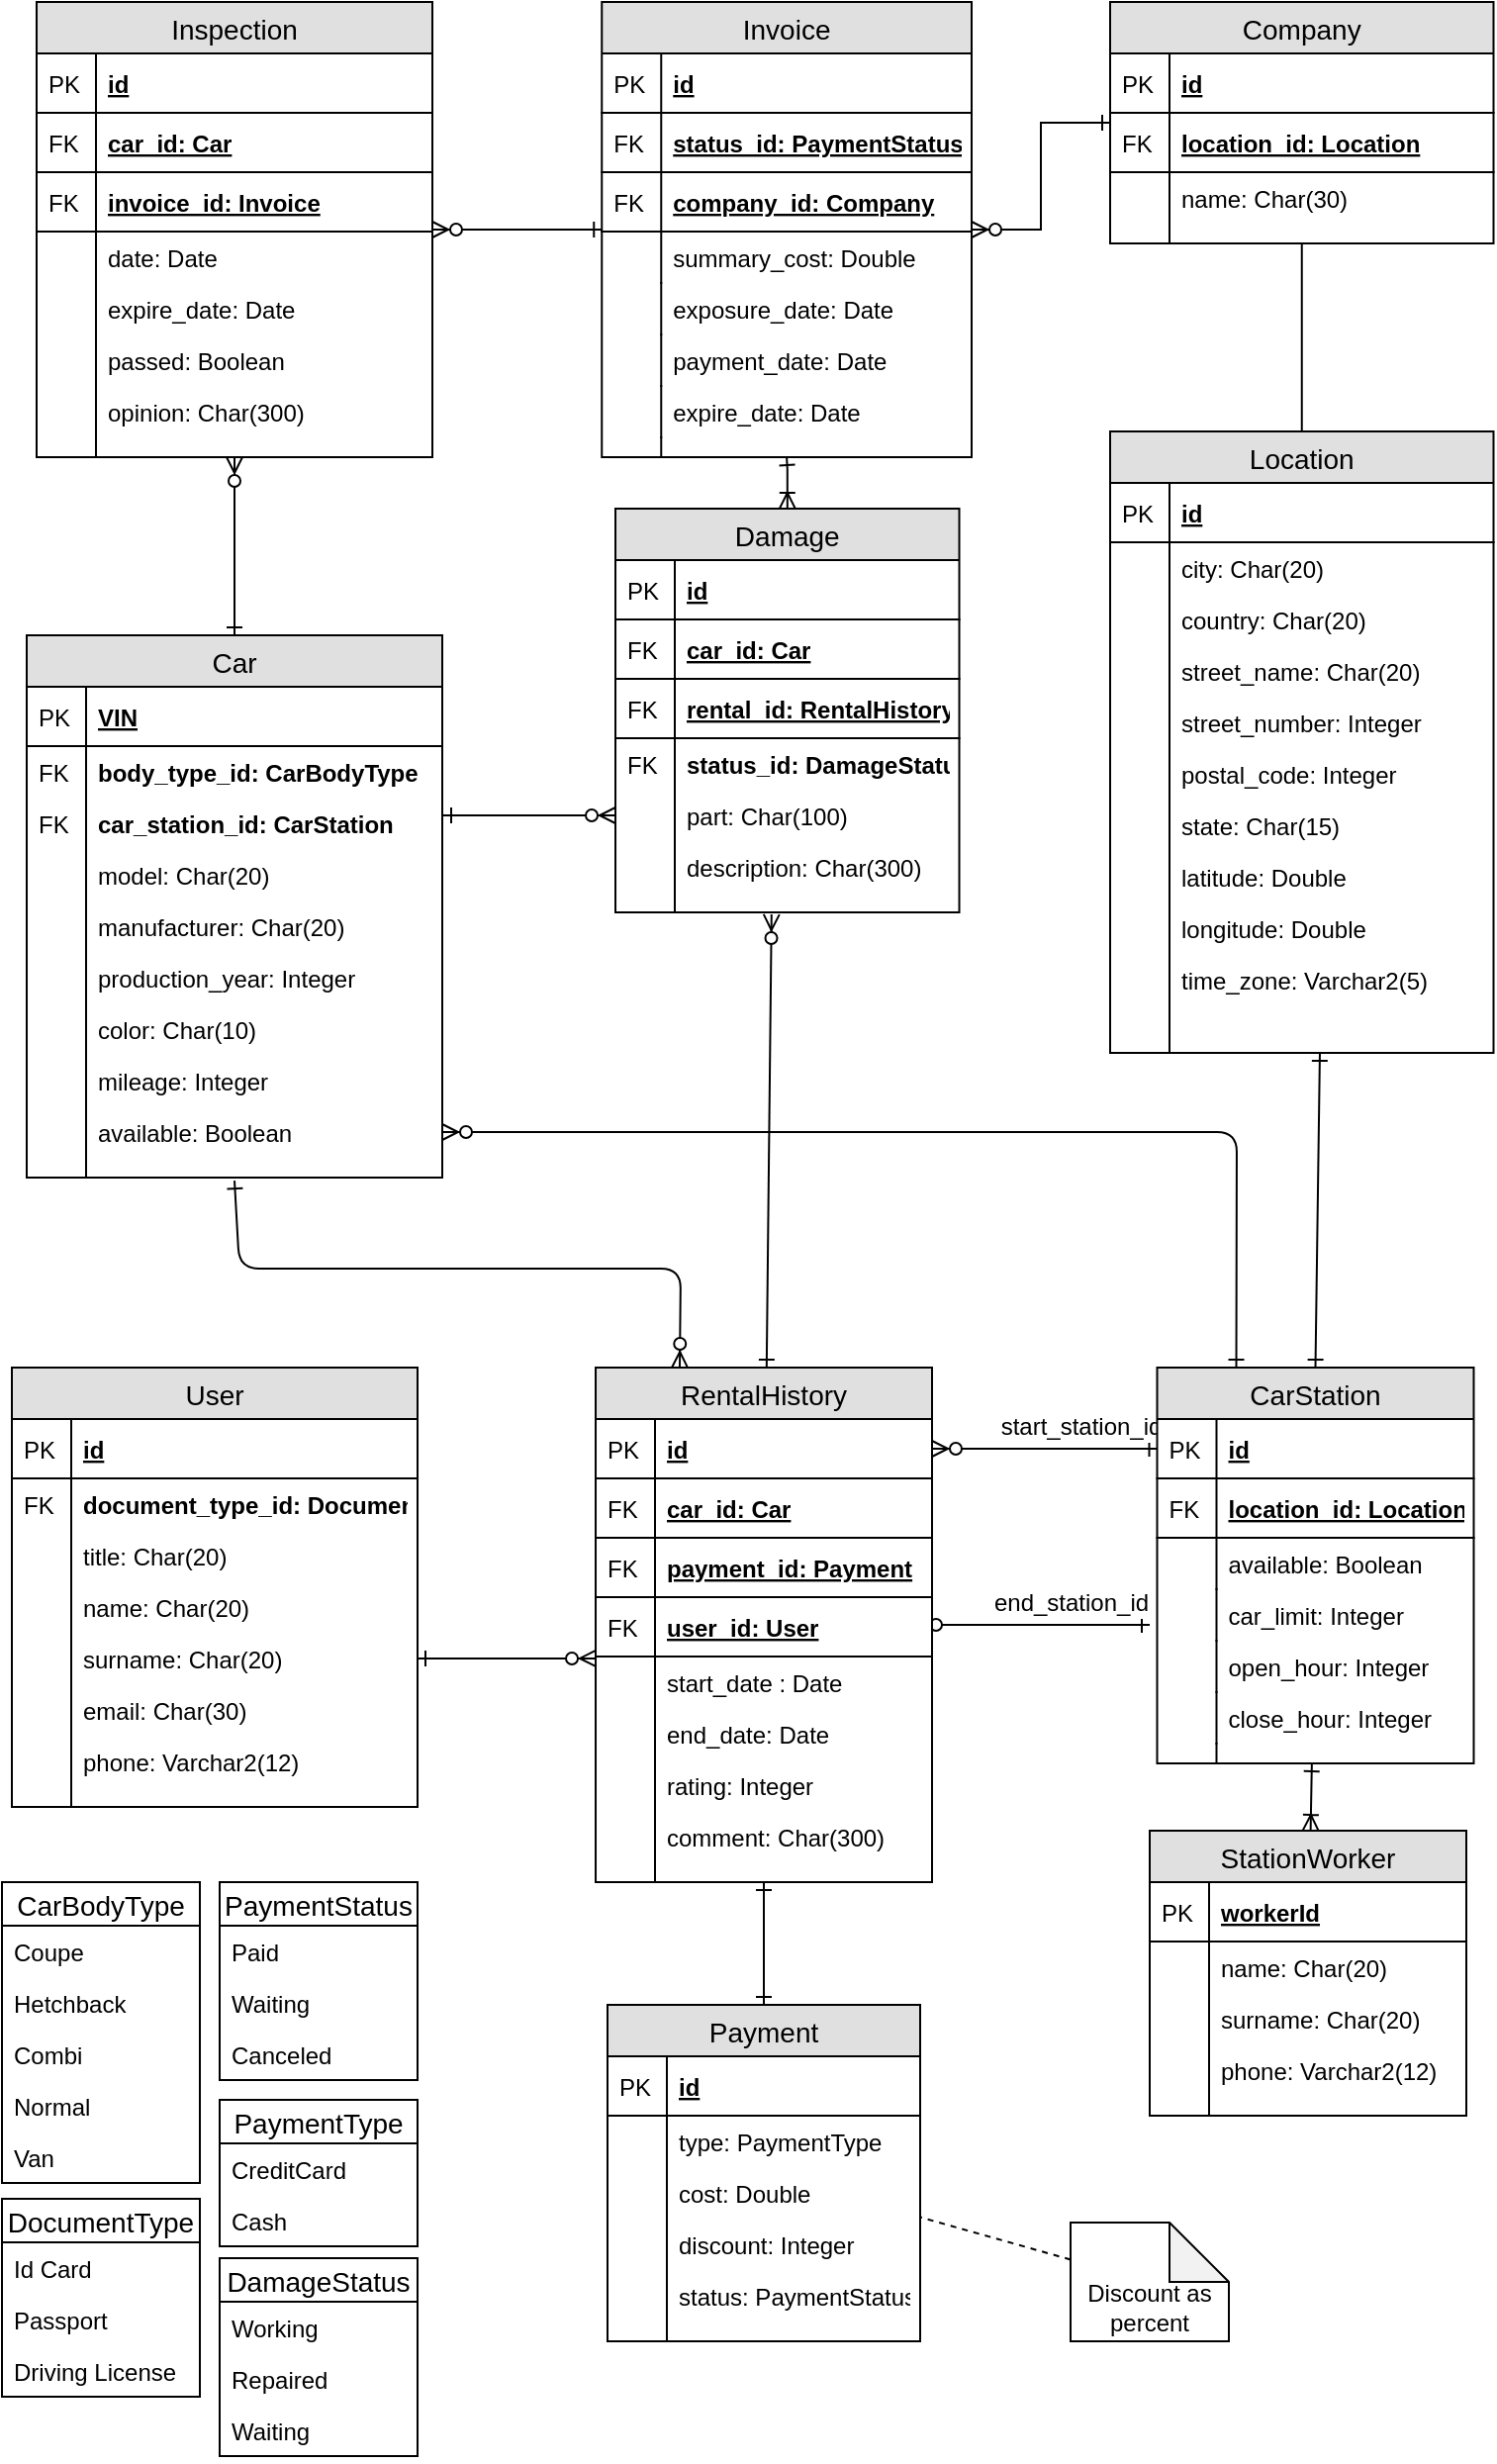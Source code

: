 <mxfile version="12.8.5" type="github">
  <diagram id="YJqjRamA-JP0-JgcNoxT" name="Page-1">
    <mxGraphModel dx="934" dy="2249" grid="1" gridSize="10" guides="1" tooltips="1" connect="1" arrows="1" fold="1" page="1" pageScale="1" pageWidth="827" pageHeight="1169" math="0" shadow="0">
      <root>
        <mxCell id="0" />
        <mxCell id="1" parent="0" />
        <mxCell id="U-ymLzvyeHNRFOkbN0aH-200" value="" style="edgeStyle=orthogonalEdgeStyle;rounded=0;orthogonalLoop=1;jettySize=auto;html=1;endArrow=ERone;endFill=0;startArrow=ERoneToMany;startFill=0;" parent="1" source="U-ymLzvyeHNRFOkbN0aH-116" target="U-ymLzvyeHNRFOkbN0aH-189" edge="1">
          <mxGeometry relative="1" as="geometry" />
        </mxCell>
        <mxCell id="U-ymLzvyeHNRFOkbN0aH-116" value="Damage" style="swimlane;fontStyle=0;childLayout=stackLayout;horizontal=1;startSize=26;fillColor=#e0e0e0;horizontalStack=0;resizeParent=1;resizeParentMax=0;resizeLast=0;collapsible=1;marginBottom=0;swimlaneFillColor=#ffffff;align=center;fontSize=14;" parent="1" vertex="1">
          <mxGeometry x="330.01" y="-204" width="173.75" height="204" as="geometry" />
        </mxCell>
        <mxCell id="ig4J6adZlimezpCAdod6-22" value="id" style="shape=partialRectangle;top=0;left=0;right=0;bottom=1;align=left;verticalAlign=middle;fillColor=none;spacingLeft=34;spacingRight=4;overflow=hidden;rotatable=0;points=[[0,0.5],[1,0.5]];portConstraint=eastwest;dropTarget=0;fontStyle=5;fontSize=12;" parent="U-ymLzvyeHNRFOkbN0aH-116" vertex="1">
          <mxGeometry y="26" width="173.75" height="30" as="geometry" />
        </mxCell>
        <mxCell id="ig4J6adZlimezpCAdod6-23" value="PK" style="shape=partialRectangle;top=0;left=0;bottom=0;fillColor=none;align=left;verticalAlign=middle;spacingLeft=4;spacingRight=4;overflow=hidden;rotatable=0;points=[];portConstraint=eastwest;part=1;fontSize=12;" parent="ig4J6adZlimezpCAdod6-22" vertex="1" connectable="0">
          <mxGeometry width="30" height="30" as="geometry" />
        </mxCell>
        <mxCell id="ig4J6adZlimezpCAdod6-24" value="car_id: Car" style="shape=partialRectangle;top=0;left=0;right=0;bottom=1;align=left;verticalAlign=middle;fillColor=none;spacingLeft=34;spacingRight=4;overflow=hidden;rotatable=0;points=[[0,0.5],[1,0.5]];portConstraint=eastwest;dropTarget=0;fontStyle=5;fontSize=12;" parent="U-ymLzvyeHNRFOkbN0aH-116" vertex="1">
          <mxGeometry y="56" width="173.75" height="30" as="geometry" />
        </mxCell>
        <mxCell id="ig4J6adZlimezpCAdod6-25" value="FK" style="shape=partialRectangle;top=0;left=0;bottom=0;fillColor=none;align=left;verticalAlign=middle;spacingLeft=4;spacingRight=4;overflow=hidden;rotatable=0;points=[];portConstraint=eastwest;part=1;fontSize=12;" parent="ig4J6adZlimezpCAdod6-24" vertex="1" connectable="0">
          <mxGeometry width="30" height="30" as="geometry" />
        </mxCell>
        <mxCell id="U-ymLzvyeHNRFOkbN0aH-117" value="rental_id: RentalHistory" style="shape=partialRectangle;top=0;left=0;right=0;bottom=1;align=left;verticalAlign=middle;fillColor=none;spacingLeft=34;spacingRight=4;overflow=hidden;rotatable=0;points=[[0,0.5],[1,0.5]];portConstraint=eastwest;dropTarget=0;fontStyle=5;fontSize=12;" parent="U-ymLzvyeHNRFOkbN0aH-116" vertex="1">
          <mxGeometry y="86" width="173.75" height="30" as="geometry" />
        </mxCell>
        <mxCell id="U-ymLzvyeHNRFOkbN0aH-118" value="FK" style="shape=partialRectangle;top=0;left=0;bottom=0;fillColor=none;align=left;verticalAlign=middle;spacingLeft=4;spacingRight=4;overflow=hidden;rotatable=0;points=[];portConstraint=eastwest;part=1;fontSize=12;" parent="U-ymLzvyeHNRFOkbN0aH-117" vertex="1" connectable="0">
          <mxGeometry width="30" height="30" as="geometry" />
        </mxCell>
        <mxCell id="U-ymLzvyeHNRFOkbN0aH-169" value="status_id: DamageStatus" style="shape=partialRectangle;top=0;left=0;right=0;bottom=0;align=left;verticalAlign=top;fillColor=none;spacingLeft=34;spacingRight=4;overflow=hidden;rotatable=0;points=[[0,0.5],[1,0.5]];portConstraint=eastwest;dropTarget=0;fontSize=12;fontStyle=1" parent="U-ymLzvyeHNRFOkbN0aH-116" vertex="1">
          <mxGeometry y="116" width="173.75" height="26" as="geometry" />
        </mxCell>
        <mxCell id="U-ymLzvyeHNRFOkbN0aH-170" value="FK" style="shape=partialRectangle;top=0;left=0;bottom=0;fillColor=none;align=left;verticalAlign=top;spacingLeft=4;spacingRight=4;overflow=hidden;rotatable=0;points=[];portConstraint=eastwest;part=1;fontSize=12;" parent="U-ymLzvyeHNRFOkbN0aH-169" vertex="1" connectable="0">
          <mxGeometry width="30" height="26" as="geometry" />
        </mxCell>
        <mxCell id="U-ymLzvyeHNRFOkbN0aH-165" value="part: Char(100)" style="shape=partialRectangle;top=0;left=0;right=0;bottom=0;align=left;verticalAlign=top;fillColor=none;spacingLeft=34;spacingRight=4;overflow=hidden;rotatable=0;points=[[0,0.5],[1,0.5]];portConstraint=eastwest;dropTarget=0;fontSize=12;" parent="U-ymLzvyeHNRFOkbN0aH-116" vertex="1">
          <mxGeometry y="142" width="173.75" height="26" as="geometry" />
        </mxCell>
        <mxCell id="U-ymLzvyeHNRFOkbN0aH-166" value="" style="shape=partialRectangle;top=0;left=0;bottom=0;fillColor=none;align=left;verticalAlign=top;spacingLeft=4;spacingRight=4;overflow=hidden;rotatable=0;points=[];portConstraint=eastwest;part=1;fontSize=12;" parent="U-ymLzvyeHNRFOkbN0aH-165" vertex="1" connectable="0">
          <mxGeometry width="30" height="26" as="geometry" />
        </mxCell>
        <mxCell id="U-ymLzvyeHNRFOkbN0aH-167" value="description: Char(300)" style="shape=partialRectangle;top=0;left=0;right=0;bottom=0;align=left;verticalAlign=top;fillColor=none;spacingLeft=34;spacingRight=4;overflow=hidden;rotatable=0;points=[[0,0.5],[1,0.5]];portConstraint=eastwest;dropTarget=0;fontSize=12;" parent="U-ymLzvyeHNRFOkbN0aH-116" vertex="1">
          <mxGeometry y="168" width="173.75" height="26" as="geometry" />
        </mxCell>
        <mxCell id="U-ymLzvyeHNRFOkbN0aH-168" value="" style="shape=partialRectangle;top=0;left=0;bottom=0;fillColor=none;align=left;verticalAlign=top;spacingLeft=4;spacingRight=4;overflow=hidden;rotatable=0;points=[];portConstraint=eastwest;part=1;fontSize=12;" parent="U-ymLzvyeHNRFOkbN0aH-167" vertex="1" connectable="0">
          <mxGeometry width="30" height="26" as="geometry" />
        </mxCell>
        <mxCell id="U-ymLzvyeHNRFOkbN0aH-133" value="" style="shape=partialRectangle;top=0;left=0;right=0;bottom=0;align=left;verticalAlign=top;fillColor=none;spacingLeft=34;spacingRight=4;overflow=hidden;rotatable=0;points=[[0,0.5],[1,0.5]];portConstraint=eastwest;dropTarget=0;fontSize=12;" parent="U-ymLzvyeHNRFOkbN0aH-116" vertex="1">
          <mxGeometry y="194" width="173.75" height="10" as="geometry" />
        </mxCell>
        <mxCell id="U-ymLzvyeHNRFOkbN0aH-134" value="" style="shape=partialRectangle;top=0;left=0;bottom=0;fillColor=none;align=left;verticalAlign=top;spacingLeft=4;spacingRight=4;overflow=hidden;rotatable=0;points=[];portConstraint=eastwest;part=1;fontSize=12;" parent="U-ymLzvyeHNRFOkbN0aH-133" vertex="1" connectable="0">
          <mxGeometry width="30" height="10" as="geometry" />
        </mxCell>
        <mxCell id="U-ymLzvyeHNRFOkbN0aH-222" value="" style="edgeStyle=orthogonalEdgeStyle;rounded=0;orthogonalLoop=1;jettySize=auto;html=1;endArrow=ERone;endFill=0;startArrow=ERzeroToMany;startFill=1;" parent="1" source="U-ymLzvyeHNRFOkbN0aH-189" target="U-ymLzvyeHNRFOkbN0aH-207" edge="1">
          <mxGeometry relative="1" as="geometry" />
        </mxCell>
        <mxCell id="U-ymLzvyeHNRFOkbN0aH-189" value="Invoice" style="swimlane;fontStyle=0;childLayout=stackLayout;horizontal=1;startSize=26;fillColor=#e0e0e0;horizontalStack=0;resizeParent=1;resizeParentMax=0;resizeLast=0;collapsible=1;marginBottom=0;swimlaneFillColor=#ffffff;align=center;fontSize=14;" parent="1" vertex="1">
          <mxGeometry x="323.13" y="-460" width="186.87" height="230" as="geometry" />
        </mxCell>
        <mxCell id="U-ymLzvyeHNRFOkbN0aH-190" value="id" style="shape=partialRectangle;top=0;left=0;right=0;bottom=1;align=left;verticalAlign=middle;fillColor=none;spacingLeft=34;spacingRight=4;overflow=hidden;rotatable=0;points=[[0,0.5],[1,0.5]];portConstraint=eastwest;dropTarget=0;fontStyle=5;fontSize=12;" parent="U-ymLzvyeHNRFOkbN0aH-189" vertex="1">
          <mxGeometry y="26" width="186.87" height="30" as="geometry" />
        </mxCell>
        <mxCell id="U-ymLzvyeHNRFOkbN0aH-191" value="PK" style="shape=partialRectangle;top=0;left=0;bottom=0;fillColor=none;align=left;verticalAlign=middle;spacingLeft=4;spacingRight=4;overflow=hidden;rotatable=0;points=[];portConstraint=eastwest;part=1;fontSize=12;" parent="U-ymLzvyeHNRFOkbN0aH-190" vertex="1" connectable="0">
          <mxGeometry width="30" height="30" as="geometry" />
        </mxCell>
        <mxCell id="ig4J6adZlimezpCAdod6-8" value="status_id: PaymentStatus" style="shape=partialRectangle;top=0;left=0;right=0;bottom=1;align=left;verticalAlign=middle;fillColor=none;spacingLeft=34;spacingRight=4;overflow=hidden;rotatable=0;points=[[0,0.5],[1,0.5]];portConstraint=eastwest;dropTarget=0;fontStyle=5;fontSize=12;" parent="U-ymLzvyeHNRFOkbN0aH-189" vertex="1">
          <mxGeometry y="56" width="186.87" height="30" as="geometry" />
        </mxCell>
        <mxCell id="ig4J6adZlimezpCAdod6-9" value="FK" style="shape=partialRectangle;top=0;left=0;bottom=0;fillColor=none;align=left;verticalAlign=middle;spacingLeft=4;spacingRight=4;overflow=hidden;rotatable=0;points=[];portConstraint=eastwest;part=1;fontSize=12;" parent="ig4J6adZlimezpCAdod6-8" vertex="1" connectable="0">
          <mxGeometry width="30" height="30" as="geometry" />
        </mxCell>
        <mxCell id="ig4J6adZlimezpCAdod6-10" value="company_id: Company" style="shape=partialRectangle;top=0;left=0;right=0;bottom=1;align=left;verticalAlign=middle;fillColor=none;spacingLeft=34;spacingRight=4;overflow=hidden;rotatable=0;points=[[0,0.5],[1,0.5]];portConstraint=eastwest;dropTarget=0;fontStyle=5;fontSize=12;" parent="U-ymLzvyeHNRFOkbN0aH-189" vertex="1">
          <mxGeometry y="86" width="186.87" height="30" as="geometry" />
        </mxCell>
        <mxCell id="ig4J6adZlimezpCAdod6-11" value="FK" style="shape=partialRectangle;top=0;left=0;bottom=0;fillColor=none;align=left;verticalAlign=middle;spacingLeft=4;spacingRight=4;overflow=hidden;rotatable=0;points=[];portConstraint=eastwest;part=1;fontSize=12;" parent="ig4J6adZlimezpCAdod6-10" vertex="1" connectable="0">
          <mxGeometry width="30" height="30" as="geometry" />
        </mxCell>
        <mxCell id="U-ymLzvyeHNRFOkbN0aH-192" value="summary_cost: Double" style="shape=partialRectangle;top=0;left=0;right=0;bottom=0;align=left;verticalAlign=top;fillColor=none;spacingLeft=34;spacingRight=4;overflow=hidden;rotatable=0;points=[[0,0.5],[1,0.5]];portConstraint=eastwest;dropTarget=0;fontSize=12;" parent="U-ymLzvyeHNRFOkbN0aH-189" vertex="1">
          <mxGeometry y="116" width="186.87" height="26" as="geometry" />
        </mxCell>
        <mxCell id="U-ymLzvyeHNRFOkbN0aH-193" value="" style="shape=partialRectangle;top=0;left=0;bottom=0;fillColor=none;align=left;verticalAlign=top;spacingLeft=4;spacingRight=4;overflow=hidden;rotatable=0;points=[];portConstraint=eastwest;part=1;fontSize=12;" parent="U-ymLzvyeHNRFOkbN0aH-192" vertex="1" connectable="0">
          <mxGeometry width="30" height="26" as="geometry" />
        </mxCell>
        <mxCell id="U-ymLzvyeHNRFOkbN0aH-201" value="exposure_date: Date" style="shape=partialRectangle;top=0;left=0;right=0;bottom=0;align=left;verticalAlign=top;fillColor=none;spacingLeft=34;spacingRight=4;overflow=hidden;rotatable=0;points=[[0,0.5],[1,0.5]];portConstraint=eastwest;dropTarget=0;fontSize=12;" parent="U-ymLzvyeHNRFOkbN0aH-189" vertex="1">
          <mxGeometry y="142" width="186.87" height="26" as="geometry" />
        </mxCell>
        <mxCell id="U-ymLzvyeHNRFOkbN0aH-202" value="" style="shape=partialRectangle;top=0;left=0;bottom=0;fillColor=none;align=left;verticalAlign=top;spacingLeft=4;spacingRight=4;overflow=hidden;rotatable=0;points=[];portConstraint=eastwest;part=1;fontSize=12;" parent="U-ymLzvyeHNRFOkbN0aH-201" vertex="1" connectable="0">
          <mxGeometry width="30" height="26" as="geometry" />
        </mxCell>
        <mxCell id="U-ymLzvyeHNRFOkbN0aH-203" value="payment_date: Date" style="shape=partialRectangle;top=0;left=0;right=0;bottom=0;align=left;verticalAlign=top;fillColor=none;spacingLeft=34;spacingRight=4;overflow=hidden;rotatable=0;points=[[0,0.5],[1,0.5]];portConstraint=eastwest;dropTarget=0;fontSize=12;" parent="U-ymLzvyeHNRFOkbN0aH-189" vertex="1">
          <mxGeometry y="168" width="186.87" height="26" as="geometry" />
        </mxCell>
        <mxCell id="U-ymLzvyeHNRFOkbN0aH-204" value="" style="shape=partialRectangle;top=0;left=0;bottom=0;fillColor=none;align=left;verticalAlign=top;spacingLeft=4;spacingRight=4;overflow=hidden;rotatable=0;points=[];portConstraint=eastwest;part=1;fontSize=12;" parent="U-ymLzvyeHNRFOkbN0aH-203" vertex="1" connectable="0">
          <mxGeometry width="30" height="26" as="geometry" />
        </mxCell>
        <mxCell id="U-ymLzvyeHNRFOkbN0aH-205" value="expire_date: Date" style="shape=partialRectangle;top=0;left=0;right=0;bottom=0;align=left;verticalAlign=top;fillColor=none;spacingLeft=34;spacingRight=4;overflow=hidden;rotatable=0;points=[[0,0.5],[1,0.5]];portConstraint=eastwest;dropTarget=0;fontSize=12;" parent="U-ymLzvyeHNRFOkbN0aH-189" vertex="1">
          <mxGeometry y="194" width="186.87" height="26" as="geometry" />
        </mxCell>
        <mxCell id="U-ymLzvyeHNRFOkbN0aH-206" value="" style="shape=partialRectangle;top=0;left=0;bottom=0;fillColor=none;align=left;verticalAlign=top;spacingLeft=4;spacingRight=4;overflow=hidden;rotatable=0;points=[];portConstraint=eastwest;part=1;fontSize=12;" parent="U-ymLzvyeHNRFOkbN0aH-205" vertex="1" connectable="0">
          <mxGeometry width="30" height="26" as="geometry" />
        </mxCell>
        <mxCell id="U-ymLzvyeHNRFOkbN0aH-198" value="" style="shape=partialRectangle;top=0;left=0;right=0;bottom=0;align=left;verticalAlign=top;fillColor=none;spacingLeft=34;spacingRight=4;overflow=hidden;rotatable=0;points=[[0,0.5],[1,0.5]];portConstraint=eastwest;dropTarget=0;fontSize=12;" parent="U-ymLzvyeHNRFOkbN0aH-189" vertex="1">
          <mxGeometry y="220" width="186.87" height="10" as="geometry" />
        </mxCell>
        <mxCell id="U-ymLzvyeHNRFOkbN0aH-199" value="" style="shape=partialRectangle;top=0;left=0;bottom=0;fillColor=none;align=left;verticalAlign=top;spacingLeft=4;spacingRight=4;overflow=hidden;rotatable=0;points=[];portConstraint=eastwest;part=1;fontSize=12;" parent="U-ymLzvyeHNRFOkbN0aH-198" vertex="1" connectable="0">
          <mxGeometry width="30" height="10" as="geometry" />
        </mxCell>
        <mxCell id="U-ymLzvyeHNRFOkbN0aH-207" value="Company" style="swimlane;fontStyle=0;childLayout=stackLayout;horizontal=1;startSize=26;fillColor=#e0e0e0;horizontalStack=0;resizeParent=1;resizeParentMax=0;resizeLast=0;collapsible=1;marginBottom=0;swimlaneFillColor=#ffffff;align=center;fontSize=14;" parent="1" vertex="1">
          <mxGeometry x="580" y="-460" width="193.75" height="122" as="geometry" />
        </mxCell>
        <mxCell id="U-ymLzvyeHNRFOkbN0aH-208" value="id" style="shape=partialRectangle;top=0;left=0;right=0;bottom=1;align=left;verticalAlign=middle;fillColor=none;spacingLeft=34;spacingRight=4;overflow=hidden;rotatable=0;points=[[0,0.5],[1,0.5]];portConstraint=eastwest;dropTarget=0;fontStyle=5;fontSize=12;" parent="U-ymLzvyeHNRFOkbN0aH-207" vertex="1">
          <mxGeometry y="26" width="193.75" height="30" as="geometry" />
        </mxCell>
        <mxCell id="U-ymLzvyeHNRFOkbN0aH-209" value="PK" style="shape=partialRectangle;top=0;left=0;bottom=0;fillColor=none;align=left;verticalAlign=middle;spacingLeft=4;spacingRight=4;overflow=hidden;rotatable=0;points=[];portConstraint=eastwest;part=1;fontSize=12;" parent="U-ymLzvyeHNRFOkbN0aH-208" vertex="1" connectable="0">
          <mxGeometry width="30" height="30" as="geometry" />
        </mxCell>
        <mxCell id="ig4J6adZlimezpCAdod6-12" value="location_id: Location" style="shape=partialRectangle;top=0;left=0;right=0;bottom=1;align=left;verticalAlign=middle;fillColor=none;spacingLeft=34;spacingRight=4;overflow=hidden;rotatable=0;points=[[0,0.5],[1,0.5]];portConstraint=eastwest;dropTarget=0;fontStyle=5;fontSize=12;" parent="U-ymLzvyeHNRFOkbN0aH-207" vertex="1">
          <mxGeometry y="56" width="193.75" height="30" as="geometry" />
        </mxCell>
        <mxCell id="ig4J6adZlimezpCAdod6-13" value="FK" style="shape=partialRectangle;top=0;left=0;bottom=0;fillColor=none;align=left;verticalAlign=middle;spacingLeft=4;spacingRight=4;overflow=hidden;rotatable=0;points=[];portConstraint=eastwest;part=1;fontSize=12;" parent="ig4J6adZlimezpCAdod6-12" vertex="1" connectable="0">
          <mxGeometry width="30" height="30" as="geometry" />
        </mxCell>
        <mxCell id="U-ymLzvyeHNRFOkbN0aH-218" value="name: Char(30)" style="shape=partialRectangle;top=0;left=0;right=0;bottom=0;align=left;verticalAlign=top;fillColor=none;spacingLeft=34;spacingRight=4;overflow=hidden;rotatable=0;points=[[0,0.5],[1,0.5]];portConstraint=eastwest;dropTarget=0;fontSize=12;" parent="U-ymLzvyeHNRFOkbN0aH-207" vertex="1">
          <mxGeometry y="86" width="193.75" height="26" as="geometry" />
        </mxCell>
        <mxCell id="U-ymLzvyeHNRFOkbN0aH-219" value="" style="shape=partialRectangle;top=0;left=0;bottom=0;fillColor=none;align=left;verticalAlign=top;spacingLeft=4;spacingRight=4;overflow=hidden;rotatable=0;points=[];portConstraint=eastwest;part=1;fontSize=12;" parent="U-ymLzvyeHNRFOkbN0aH-218" vertex="1" connectable="0">
          <mxGeometry width="30" height="26" as="geometry" />
        </mxCell>
        <mxCell id="U-ymLzvyeHNRFOkbN0aH-220" value="" style="shape=partialRectangle;top=0;left=0;right=0;bottom=0;align=left;verticalAlign=top;fillColor=none;spacingLeft=34;spacingRight=4;overflow=hidden;rotatable=0;points=[[0,0.5],[1,0.5]];portConstraint=eastwest;dropTarget=0;fontSize=12;" parent="U-ymLzvyeHNRFOkbN0aH-207" vertex="1">
          <mxGeometry y="112" width="193.75" height="10" as="geometry" />
        </mxCell>
        <mxCell id="U-ymLzvyeHNRFOkbN0aH-221" value="" style="shape=partialRectangle;top=0;left=0;bottom=0;fillColor=none;align=left;verticalAlign=top;spacingLeft=4;spacingRight=4;overflow=hidden;rotatable=0;points=[];portConstraint=eastwest;part=1;fontSize=12;" parent="U-ymLzvyeHNRFOkbN0aH-220" vertex="1" connectable="0">
          <mxGeometry width="30" height="10" as="geometry" />
        </mxCell>
        <mxCell id="U-ymLzvyeHNRFOkbN0aH-67" value="Discount as percent" style="shape=note;whiteSpace=wrap;html=1;backgroundOutline=1;darkOpacity=0.05;verticalAlign=bottom;" parent="1" vertex="1">
          <mxGeometry x="560" y="662" width="80" height="60" as="geometry" />
        </mxCell>
        <mxCell id="U-ymLzvyeHNRFOkbN0aH-69" value="" style="endArrow=none;dashed=1;html=1;" parent="1" source="U-ymLzvyeHNRFOkbN0aH-67" target="T3S3VKFy66_QBAnr66w1-51" edge="1">
          <mxGeometry width="50" height="50" relative="1" as="geometry">
            <mxPoint x="750" y="500" as="sourcePoint" />
            <mxPoint x="800" y="450" as="targetPoint" />
          </mxGeometry>
        </mxCell>
        <mxCell id="U-ymLzvyeHNRFOkbN0aH-79" value="Location" style="swimlane;fontStyle=0;childLayout=stackLayout;horizontal=1;startSize=26;fillColor=#e0e0e0;horizontalStack=0;resizeParent=1;resizeParentMax=0;resizeLast=0;collapsible=1;marginBottom=0;swimlaneFillColor=#ffffff;align=center;fontSize=14;" parent="1" vertex="1">
          <mxGeometry x="580" y="-243" width="193.75" height="314" as="geometry" />
        </mxCell>
        <mxCell id="U-ymLzvyeHNRFOkbN0aH-80" value="id" style="shape=partialRectangle;top=0;left=0;right=0;bottom=1;align=left;verticalAlign=middle;fillColor=none;spacingLeft=34;spacingRight=4;overflow=hidden;rotatable=0;points=[[0,0.5],[1,0.5]];portConstraint=eastwest;dropTarget=0;fontStyle=5;fontSize=12;" parent="U-ymLzvyeHNRFOkbN0aH-79" vertex="1">
          <mxGeometry y="26" width="193.75" height="30" as="geometry" />
        </mxCell>
        <mxCell id="U-ymLzvyeHNRFOkbN0aH-81" value="PK" style="shape=partialRectangle;top=0;left=0;bottom=0;fillColor=none;align=left;verticalAlign=middle;spacingLeft=4;spacingRight=4;overflow=hidden;rotatable=0;points=[];portConstraint=eastwest;part=1;fontSize=12;" parent="U-ymLzvyeHNRFOkbN0aH-80" vertex="1" connectable="0">
          <mxGeometry width="30" height="30" as="geometry" />
        </mxCell>
        <mxCell id="U-ymLzvyeHNRFOkbN0aH-82" value="city: Char(20)" style="shape=partialRectangle;top=0;left=0;right=0;bottom=0;align=left;verticalAlign=top;fillColor=none;spacingLeft=34;spacingRight=4;overflow=hidden;rotatable=0;points=[[0,0.5],[1,0.5]];portConstraint=eastwest;dropTarget=0;fontSize=12;" parent="U-ymLzvyeHNRFOkbN0aH-79" vertex="1">
          <mxGeometry y="56" width="193.75" height="26" as="geometry" />
        </mxCell>
        <mxCell id="U-ymLzvyeHNRFOkbN0aH-83" value="" style="shape=partialRectangle;top=0;left=0;bottom=0;fillColor=none;align=left;verticalAlign=top;spacingLeft=4;spacingRight=4;overflow=hidden;rotatable=0;points=[];portConstraint=eastwest;part=1;fontSize=12;" parent="U-ymLzvyeHNRFOkbN0aH-82" vertex="1" connectable="0">
          <mxGeometry width="30" height="26" as="geometry" />
        </mxCell>
        <mxCell id="U-ymLzvyeHNRFOkbN0aH-84" value="country: Char(20)" style="shape=partialRectangle;top=0;left=0;right=0;bottom=0;align=left;verticalAlign=top;fillColor=none;spacingLeft=34;spacingRight=4;overflow=hidden;rotatable=0;points=[[0,0.5],[1,0.5]];portConstraint=eastwest;dropTarget=0;fontSize=12;" parent="U-ymLzvyeHNRFOkbN0aH-79" vertex="1">
          <mxGeometry y="82" width="193.75" height="26" as="geometry" />
        </mxCell>
        <mxCell id="U-ymLzvyeHNRFOkbN0aH-85" value="" style="shape=partialRectangle;top=0;left=0;bottom=0;fillColor=none;align=left;verticalAlign=top;spacingLeft=4;spacingRight=4;overflow=hidden;rotatable=0;points=[];portConstraint=eastwest;part=1;fontSize=12;" parent="U-ymLzvyeHNRFOkbN0aH-84" vertex="1" connectable="0">
          <mxGeometry width="30" height="26" as="geometry" />
        </mxCell>
        <mxCell id="U-ymLzvyeHNRFOkbN0aH-86" value="street_name: Char(20)" style="shape=partialRectangle;top=0;left=0;right=0;bottom=0;align=left;verticalAlign=top;fillColor=none;spacingLeft=34;spacingRight=4;overflow=hidden;rotatable=0;points=[[0,0.5],[1,0.5]];portConstraint=eastwest;dropTarget=0;fontSize=12;" parent="U-ymLzvyeHNRFOkbN0aH-79" vertex="1">
          <mxGeometry y="108" width="193.75" height="26" as="geometry" />
        </mxCell>
        <mxCell id="U-ymLzvyeHNRFOkbN0aH-87" value="" style="shape=partialRectangle;top=0;left=0;bottom=0;fillColor=none;align=left;verticalAlign=top;spacingLeft=4;spacingRight=4;overflow=hidden;rotatable=0;points=[];portConstraint=eastwest;part=1;fontSize=12;" parent="U-ymLzvyeHNRFOkbN0aH-86" vertex="1" connectable="0">
          <mxGeometry width="30" height="26" as="geometry" />
        </mxCell>
        <mxCell id="U-ymLzvyeHNRFOkbN0aH-88" value="street_number: Integer" style="shape=partialRectangle;top=0;left=0;right=0;bottom=0;align=left;verticalAlign=top;fillColor=none;spacingLeft=34;spacingRight=4;overflow=hidden;rotatable=0;points=[[0,0.5],[1,0.5]];portConstraint=eastwest;dropTarget=0;fontSize=12;" parent="U-ymLzvyeHNRFOkbN0aH-79" vertex="1">
          <mxGeometry y="134" width="193.75" height="26" as="geometry" />
        </mxCell>
        <mxCell id="U-ymLzvyeHNRFOkbN0aH-89" value="" style="shape=partialRectangle;top=0;left=0;bottom=0;fillColor=none;align=left;verticalAlign=top;spacingLeft=4;spacingRight=4;overflow=hidden;rotatable=0;points=[];portConstraint=eastwest;part=1;fontSize=12;" parent="U-ymLzvyeHNRFOkbN0aH-88" vertex="1" connectable="0">
          <mxGeometry width="30" height="26" as="geometry" />
        </mxCell>
        <mxCell id="U-ymLzvyeHNRFOkbN0aH-90" value="postal_code: Integer" style="shape=partialRectangle;top=0;left=0;right=0;bottom=0;align=left;verticalAlign=top;fillColor=none;spacingLeft=34;spacingRight=4;overflow=hidden;rotatable=0;points=[[0,0.5],[1,0.5]];portConstraint=eastwest;dropTarget=0;fontSize=12;" parent="U-ymLzvyeHNRFOkbN0aH-79" vertex="1">
          <mxGeometry y="160" width="193.75" height="26" as="geometry" />
        </mxCell>
        <mxCell id="U-ymLzvyeHNRFOkbN0aH-91" value="" style="shape=partialRectangle;top=0;left=0;bottom=0;fillColor=none;align=left;verticalAlign=top;spacingLeft=4;spacingRight=4;overflow=hidden;rotatable=0;points=[];portConstraint=eastwest;part=1;fontSize=12;" parent="U-ymLzvyeHNRFOkbN0aH-90" vertex="1" connectable="0">
          <mxGeometry width="30" height="26" as="geometry" />
        </mxCell>
        <mxCell id="U-ymLzvyeHNRFOkbN0aH-92" value="state: Char(15)" style="shape=partialRectangle;top=0;left=0;right=0;bottom=0;align=left;verticalAlign=top;fillColor=none;spacingLeft=34;spacingRight=4;overflow=hidden;rotatable=0;points=[[0,0.5],[1,0.5]];portConstraint=eastwest;dropTarget=0;fontSize=12;" parent="U-ymLzvyeHNRFOkbN0aH-79" vertex="1">
          <mxGeometry y="186" width="193.75" height="26" as="geometry" />
        </mxCell>
        <mxCell id="U-ymLzvyeHNRFOkbN0aH-93" value="" style="shape=partialRectangle;top=0;left=0;bottom=0;fillColor=none;align=left;verticalAlign=top;spacingLeft=4;spacingRight=4;overflow=hidden;rotatable=0;points=[];portConstraint=eastwest;part=1;fontSize=12;" parent="U-ymLzvyeHNRFOkbN0aH-92" vertex="1" connectable="0">
          <mxGeometry width="30" height="26" as="geometry" />
        </mxCell>
        <mxCell id="U-ymLzvyeHNRFOkbN0aH-94" value="latitude: Double" style="shape=partialRectangle;top=0;left=0;right=0;bottom=0;align=left;verticalAlign=top;fillColor=none;spacingLeft=34;spacingRight=4;overflow=hidden;rotatable=0;points=[[0,0.5],[1,0.5]];portConstraint=eastwest;dropTarget=0;fontSize=12;" parent="U-ymLzvyeHNRFOkbN0aH-79" vertex="1">
          <mxGeometry y="212" width="193.75" height="26" as="geometry" />
        </mxCell>
        <mxCell id="U-ymLzvyeHNRFOkbN0aH-95" value="" style="shape=partialRectangle;top=0;left=0;bottom=0;fillColor=none;align=left;verticalAlign=top;spacingLeft=4;spacingRight=4;overflow=hidden;rotatable=0;points=[];portConstraint=eastwest;part=1;fontSize=12;" parent="U-ymLzvyeHNRFOkbN0aH-94" vertex="1" connectable="0">
          <mxGeometry width="30" height="26" as="geometry" />
        </mxCell>
        <mxCell id="U-ymLzvyeHNRFOkbN0aH-96" value="longitude: Double" style="shape=partialRectangle;top=0;left=0;right=0;bottom=0;align=left;verticalAlign=top;fillColor=none;spacingLeft=34;spacingRight=4;overflow=hidden;rotatable=0;points=[[0,0.5],[1,0.5]];portConstraint=eastwest;dropTarget=0;fontSize=12;" parent="U-ymLzvyeHNRFOkbN0aH-79" vertex="1">
          <mxGeometry y="238" width="193.75" height="26" as="geometry" />
        </mxCell>
        <mxCell id="U-ymLzvyeHNRFOkbN0aH-97" value="" style="shape=partialRectangle;top=0;left=0;bottom=0;fillColor=none;align=left;verticalAlign=top;spacingLeft=4;spacingRight=4;overflow=hidden;rotatable=0;points=[];portConstraint=eastwest;part=1;fontSize=12;" parent="U-ymLzvyeHNRFOkbN0aH-96" vertex="1" connectable="0">
          <mxGeometry width="30" height="26" as="geometry" />
        </mxCell>
        <mxCell id="U-ymLzvyeHNRFOkbN0aH-98" value="time_zone: Varchar2(5)" style="shape=partialRectangle;top=0;left=0;right=0;bottom=0;align=left;verticalAlign=top;fillColor=none;spacingLeft=34;spacingRight=4;overflow=hidden;rotatable=0;points=[[0,0.5],[1,0.5]];portConstraint=eastwest;dropTarget=0;fontSize=12;" parent="U-ymLzvyeHNRFOkbN0aH-79" vertex="1">
          <mxGeometry y="264" width="193.75" height="30" as="geometry" />
        </mxCell>
        <mxCell id="U-ymLzvyeHNRFOkbN0aH-99" value="" style="shape=partialRectangle;top=0;left=0;bottom=0;fillColor=none;align=left;verticalAlign=top;spacingLeft=4;spacingRight=4;overflow=hidden;rotatable=0;points=[];portConstraint=eastwest;part=1;fontSize=12;" parent="U-ymLzvyeHNRFOkbN0aH-98" vertex="1" connectable="0">
          <mxGeometry width="30" height="30.0" as="geometry" />
        </mxCell>
        <object label="" test="rewrw" rwerw="rwer" id="U-ymLzvyeHNRFOkbN0aH-100">
          <mxCell style="shape=partialRectangle;top=0;left=0;right=0;bottom=0;align=left;verticalAlign=top;fillColor=none;spacingLeft=34;spacingRight=4;overflow=hidden;rotatable=0;points=[[0,0.5],[1,0.5]];portConstraint=eastwest;dropTarget=0;fontSize=12;" parent="U-ymLzvyeHNRFOkbN0aH-79" vertex="1">
            <mxGeometry y="294" width="193.75" height="20" as="geometry" />
          </mxCell>
        </object>
        <mxCell id="U-ymLzvyeHNRFOkbN0aH-101" value="" style="shape=partialRectangle;top=0;left=0;bottom=0;fillColor=none;align=left;verticalAlign=top;spacingLeft=4;spacingRight=4;overflow=hidden;rotatable=0;points=[];portConstraint=eastwest;part=1;fontSize=12;" parent="U-ymLzvyeHNRFOkbN0aH-100" vertex="1" connectable="0">
          <mxGeometry width="30" height="20" as="geometry" />
        </mxCell>
        <mxCell id="U-ymLzvyeHNRFOkbN0aH-146" value="Inspection" style="swimlane;fontStyle=0;childLayout=stackLayout;horizontal=1;startSize=26;fillColor=#e0e0e0;horizontalStack=0;resizeParent=1;resizeParentMax=0;resizeLast=0;collapsible=1;marginBottom=0;swimlaneFillColor=#ffffff;align=center;fontSize=14;" parent="1" vertex="1">
          <mxGeometry x="37.5" y="-460" width="200" height="230" as="geometry" />
        </mxCell>
        <mxCell id="U-ymLzvyeHNRFOkbN0aH-147" value="id" style="shape=partialRectangle;top=0;left=0;right=0;bottom=1;align=left;verticalAlign=middle;fillColor=none;spacingLeft=34;spacingRight=4;overflow=hidden;rotatable=0;points=[[0,0.5],[1,0.5]];portConstraint=eastwest;dropTarget=0;fontStyle=5;fontSize=12;" parent="U-ymLzvyeHNRFOkbN0aH-146" vertex="1">
          <mxGeometry y="26" width="200" height="30" as="geometry" />
        </mxCell>
        <mxCell id="U-ymLzvyeHNRFOkbN0aH-148" value="PK" style="shape=partialRectangle;top=0;left=0;bottom=0;fillColor=none;align=left;verticalAlign=middle;spacingLeft=4;spacingRight=4;overflow=hidden;rotatable=0;points=[];portConstraint=eastwest;part=1;fontSize=12;" parent="U-ymLzvyeHNRFOkbN0aH-147" vertex="1" connectable="0">
          <mxGeometry width="30" height="30" as="geometry" />
        </mxCell>
        <mxCell id="ig4J6adZlimezpCAdod6-3" value="car_id: Car" style="shape=partialRectangle;top=0;left=0;right=0;bottom=1;align=left;verticalAlign=middle;fillColor=none;spacingLeft=34;spacingRight=4;overflow=hidden;rotatable=0;points=[[0,0.5],[1,0.5]];portConstraint=eastwest;dropTarget=0;fontStyle=5;fontSize=12;" parent="U-ymLzvyeHNRFOkbN0aH-146" vertex="1">
          <mxGeometry y="56" width="200" height="30" as="geometry" />
        </mxCell>
        <mxCell id="ig4J6adZlimezpCAdod6-4" value="FK" style="shape=partialRectangle;top=0;left=0;bottom=0;fillColor=none;align=left;verticalAlign=middle;spacingLeft=4;spacingRight=4;overflow=hidden;rotatable=0;points=[];portConstraint=eastwest;part=1;fontSize=12;" parent="ig4J6adZlimezpCAdod6-3" vertex="1" connectable="0">
          <mxGeometry width="30" height="30" as="geometry" />
        </mxCell>
        <mxCell id="ig4J6adZlimezpCAdod6-5" value="invoice_id: Invoice" style="shape=partialRectangle;top=0;left=0;right=0;bottom=1;align=left;verticalAlign=middle;fillColor=none;spacingLeft=34;spacingRight=4;overflow=hidden;rotatable=0;points=[[0,0.5],[1,0.5]];portConstraint=eastwest;dropTarget=0;fontStyle=5;fontSize=12;" parent="U-ymLzvyeHNRFOkbN0aH-146" vertex="1">
          <mxGeometry y="86" width="200" height="30" as="geometry" />
        </mxCell>
        <mxCell id="ig4J6adZlimezpCAdod6-6" value="FK" style="shape=partialRectangle;top=0;left=0;bottom=0;fillColor=none;align=left;verticalAlign=middle;spacingLeft=4;spacingRight=4;overflow=hidden;rotatable=0;points=[];portConstraint=eastwest;part=1;fontSize=12;" parent="ig4J6adZlimezpCAdod6-5" vertex="1" connectable="0">
          <mxGeometry width="30" height="30" as="geometry" />
        </mxCell>
        <mxCell id="U-ymLzvyeHNRFOkbN0aH-149" value="date: Date" style="shape=partialRectangle;top=0;left=0;right=0;bottom=0;align=left;verticalAlign=top;fillColor=none;spacingLeft=34;spacingRight=4;overflow=hidden;rotatable=0;points=[[0,0.5],[1,0.5]];portConstraint=eastwest;dropTarget=0;fontSize=12;" parent="U-ymLzvyeHNRFOkbN0aH-146" vertex="1">
          <mxGeometry y="116" width="200" height="26" as="geometry" />
        </mxCell>
        <mxCell id="U-ymLzvyeHNRFOkbN0aH-150" value="" style="shape=partialRectangle;top=0;left=0;bottom=0;fillColor=none;align=left;verticalAlign=top;spacingLeft=4;spacingRight=4;overflow=hidden;rotatable=0;points=[];portConstraint=eastwest;part=1;fontSize=12;" parent="U-ymLzvyeHNRFOkbN0aH-149" vertex="1" connectable="0">
          <mxGeometry width="30" height="26" as="geometry" />
        </mxCell>
        <mxCell id="U-ymLzvyeHNRFOkbN0aH-155" value="expire_date: Date" style="shape=partialRectangle;top=0;left=0;right=0;bottom=0;align=left;verticalAlign=top;fillColor=none;spacingLeft=34;spacingRight=4;overflow=hidden;rotatable=0;points=[[0,0.5],[1,0.5]];portConstraint=eastwest;dropTarget=0;fontSize=12;" parent="U-ymLzvyeHNRFOkbN0aH-146" vertex="1">
          <mxGeometry y="142" width="200" height="26" as="geometry" />
        </mxCell>
        <mxCell id="U-ymLzvyeHNRFOkbN0aH-156" value="" style="shape=partialRectangle;top=0;left=0;bottom=0;fillColor=none;align=left;verticalAlign=top;spacingLeft=4;spacingRight=4;overflow=hidden;rotatable=0;points=[];portConstraint=eastwest;part=1;fontSize=12;" parent="U-ymLzvyeHNRFOkbN0aH-155" vertex="1" connectable="0">
          <mxGeometry width="30" height="26" as="geometry" />
        </mxCell>
        <mxCell id="U-ymLzvyeHNRFOkbN0aH-157" value="passed: Boolean" style="shape=partialRectangle;top=0;left=0;right=0;bottom=0;align=left;verticalAlign=top;fillColor=none;spacingLeft=34;spacingRight=4;overflow=hidden;rotatable=0;points=[[0,0.5],[1,0.5]];portConstraint=eastwest;dropTarget=0;fontSize=12;" parent="U-ymLzvyeHNRFOkbN0aH-146" vertex="1">
          <mxGeometry y="168" width="200" height="26" as="geometry" />
        </mxCell>
        <mxCell id="U-ymLzvyeHNRFOkbN0aH-158" value="" style="shape=partialRectangle;top=0;left=0;bottom=0;fillColor=none;align=left;verticalAlign=top;spacingLeft=4;spacingRight=4;overflow=hidden;rotatable=0;points=[];portConstraint=eastwest;part=1;fontSize=12;" parent="U-ymLzvyeHNRFOkbN0aH-157" vertex="1" connectable="0">
          <mxGeometry width="30" height="26" as="geometry" />
        </mxCell>
        <mxCell id="U-ymLzvyeHNRFOkbN0aH-161" value="opinion: Char(300) " style="shape=partialRectangle;top=0;left=0;right=0;bottom=0;align=left;verticalAlign=top;fillColor=none;spacingLeft=34;spacingRight=4;overflow=hidden;rotatable=0;points=[[0,0.5],[1,0.5]];portConstraint=eastwest;dropTarget=0;fontSize=12;" parent="U-ymLzvyeHNRFOkbN0aH-146" vertex="1">
          <mxGeometry y="194" width="200" height="26" as="geometry" />
        </mxCell>
        <mxCell id="U-ymLzvyeHNRFOkbN0aH-162" value="" style="shape=partialRectangle;top=0;left=0;bottom=0;fillColor=none;align=left;verticalAlign=top;spacingLeft=4;spacingRight=4;overflow=hidden;rotatable=0;points=[];portConstraint=eastwest;part=1;fontSize=12;" parent="U-ymLzvyeHNRFOkbN0aH-161" vertex="1" connectable="0">
          <mxGeometry width="30" height="26" as="geometry" />
        </mxCell>
        <mxCell id="U-ymLzvyeHNRFOkbN0aH-151" value="" style="shape=partialRectangle;top=0;left=0;right=0;bottom=0;align=left;verticalAlign=top;fillColor=none;spacingLeft=34;spacingRight=4;overflow=hidden;rotatable=0;points=[[0,0.5],[1,0.5]];portConstraint=eastwest;dropTarget=0;fontSize=12;" parent="U-ymLzvyeHNRFOkbN0aH-146" vertex="1">
          <mxGeometry y="220" width="200" height="10" as="geometry" />
        </mxCell>
        <mxCell id="U-ymLzvyeHNRFOkbN0aH-152" value="" style="shape=partialRectangle;top=0;left=0;bottom=0;fillColor=none;align=left;verticalAlign=top;spacingLeft=4;spacingRight=4;overflow=hidden;rotatable=0;points=[];portConstraint=eastwest;part=1;fontSize=12;" parent="U-ymLzvyeHNRFOkbN0aH-151" vertex="1" connectable="0">
          <mxGeometry width="30" height="10" as="geometry" />
        </mxCell>
        <mxCell id="U-ymLzvyeHNRFOkbN0aH-153" value="" style="endArrow=ERzeroToMany;html=1;startArrow=ERone;startFill=0;endFill=1;" parent="1" source="T3S3VKFy66_QBAnr66w1-14" target="U-ymLzvyeHNRFOkbN0aH-146" edge="1">
          <mxGeometry width="50" height="50" relative="1" as="geometry">
            <mxPoint x="260" y="10" as="sourcePoint" />
            <mxPoint x="310" y="-40" as="targetPoint" />
          </mxGeometry>
        </mxCell>
        <mxCell id="U-ymLzvyeHNRFOkbN0aH-154" value="" style="endArrow=ERzeroToMany;html=1;startArrow=ERone;startFill=0;endFill=1;entryX=0.454;entryY=1.1;entryDx=0;entryDy=0;entryPerimeter=0;" parent="1" source="T3S3VKFy66_QBAnr66w1-1" target="U-ymLzvyeHNRFOkbN0aH-133" edge="1">
          <mxGeometry width="50" height="50" relative="1" as="geometry">
            <mxPoint x="420" y="20" as="sourcePoint" />
            <mxPoint x="470" y="-30" as="targetPoint" />
          </mxGeometry>
        </mxCell>
        <mxCell id="U-ymLzvyeHNRFOkbN0aH-236" value="" style="endArrow=ERone;html=1;startArrow=ERzeroToMany;startFill=1;endFill=0;" parent="1" source="U-ymLzvyeHNRFOkbN0aH-146" target="U-ymLzvyeHNRFOkbN0aH-189" edge="1">
          <mxGeometry width="50" height="50" relative="1" as="geometry">
            <mxPoint x="220" y="-150" as="sourcePoint" />
            <mxPoint x="270" y="-200" as="targetPoint" />
          </mxGeometry>
        </mxCell>
        <mxCell id="U-ymLzvyeHNRFOkbN0aH-237" value="" style="endArrow=ERone;html=1;exitX=1;exitY=0.5;exitDx=0;exitDy=0;entryX=0;entryY=0.5;entryDx=0;entryDy=0;startArrow=ERzeroToMany;startFill=1;endFill=0;" parent="1" source="T3S3VKFy66_QBAnr66w1-2" target="U-ymLzvyeHNRFOkbN0aH-2" edge="1">
          <mxGeometry width="50" height="50" relative="1" as="geometry">
            <mxPoint x="520" y="340" as="sourcePoint" />
            <mxPoint x="570" y="290" as="targetPoint" />
            <Array as="points" />
          </mxGeometry>
        </mxCell>
        <mxCell id="U-ymLzvyeHNRFOkbN0aH-238" value="start_station_id" style="text;html=1;align=center;verticalAlign=middle;resizable=0;points=[];labelBackgroundColor=#ffffff;" parent="U-ymLzvyeHNRFOkbN0aH-237" vertex="1" connectable="0">
          <mxGeometry x="0.533" relative="1" as="geometry">
            <mxPoint x="-12.01" y="-11" as="offset" />
          </mxGeometry>
        </mxCell>
        <mxCell id="U-ymLzvyeHNRFOkbN0aH-239" value="" style="endArrow=ERone;html=1;exitX=1;exitY=0.5;exitDx=0;exitDy=0;entryX=0;entryY=0.5;entryDx=0;entryDy=0;startArrow=ERzeroToMany;startFill=1;endFill=0;" parent="1" edge="1">
          <mxGeometry width="50" height="50" relative="1" as="geometry">
            <mxPoint x="480.01" y="360" as="sourcePoint" />
            <mxPoint x="600" y="360" as="targetPoint" />
            <Array as="points" />
          </mxGeometry>
        </mxCell>
        <mxCell id="U-ymLzvyeHNRFOkbN0aH-240" value="end_station_id" style="text;html=1;align=center;verticalAlign=middle;resizable=0;points=[];labelBackgroundColor=#ffffff;" parent="U-ymLzvyeHNRFOkbN0aH-239" vertex="1" connectable="0">
          <mxGeometry x="0.533" relative="1" as="geometry">
            <mxPoint x="-12.01" y="-11" as="offset" />
          </mxGeometry>
        </mxCell>
        <mxCell id="U-ymLzvyeHNRFOkbN0aH-241" value="" style="endArrow=ERone;html=1;startArrow=ERoneToMany;startFill=0;endFill=0;" parent="1" source="U-ymLzvyeHNRFOkbN0aH-176" target="U-ymLzvyeHNRFOkbN0aH-1" edge="1">
          <mxGeometry width="50" height="50" relative="1" as="geometry">
            <mxPoint x="510" y="480" as="sourcePoint" />
            <mxPoint x="560" y="430" as="targetPoint" />
          </mxGeometry>
        </mxCell>
        <mxCell id="U-ymLzvyeHNRFOkbN0aH-242" value="" style="endArrow=ERone;html=1;startArrow=ERone;startFill=0;endFill=0;" parent="1" source="T3S3VKFy66_QBAnr66w1-51" target="T3S3VKFy66_QBAnr66w1-1" edge="1">
          <mxGeometry width="50" height="50" relative="1" as="geometry">
            <mxPoint x="250" y="480" as="sourcePoint" />
            <mxPoint x="300" y="430" as="targetPoint" />
          </mxGeometry>
        </mxCell>
        <mxCell id="U-ymLzvyeHNRFOkbN0aH-243" value="" style="endArrow=ERone;html=1;exitX=0.5;exitY=0;exitDx=0;exitDy=0;entryX=0.547;entryY=1;entryDx=0;entryDy=0;entryPerimeter=0;startArrow=ERone;startFill=0;endFill=0;" parent="1" source="U-ymLzvyeHNRFOkbN0aH-1" target="U-ymLzvyeHNRFOkbN0aH-100" edge="1">
          <mxGeometry width="50" height="50" relative="1" as="geometry">
            <mxPoint x="686" y="140" as="sourcePoint" />
            <mxPoint x="686" y="71" as="targetPoint" />
          </mxGeometry>
        </mxCell>
        <mxCell id="U-ymLzvyeHNRFOkbN0aH-244" value="" style="endArrow=ERone;html=1;exitX=0.25;exitY=0;exitDx=0;exitDy=0;entryX=0.5;entryY=1.157;entryDx=0;entryDy=0;startArrow=ERzeroToMany;startFill=1;endFill=0;entryPerimeter=0;" parent="1" source="T3S3VKFy66_QBAnr66w1-1" target="T3S3VKFy66_QBAnr66w1-23" edge="1">
          <mxGeometry width="50" height="50" relative="1" as="geometry">
            <mxPoint x="280" y="60" as="sourcePoint" />
            <mxPoint x="330" y="10" as="targetPoint" />
            <Array as="points">
              <mxPoint x="363" y="180" />
              <mxPoint x="140" y="180" />
            </Array>
          </mxGeometry>
        </mxCell>
        <mxCell id="U-ymLzvyeHNRFOkbN0aH-245" value="" style="endArrow=ERzeroToMany;html=1;entryX=0;entryY=0.5;entryDx=0;entryDy=0;endFill=1;startArrow=ERone;startFill=0;" parent="1" target="U-ymLzvyeHNRFOkbN0aH-165" edge="1">
          <mxGeometry width="50" height="50" relative="1" as="geometry">
            <mxPoint x="243" y="-49" as="sourcePoint" />
            <mxPoint x="310" y="-100" as="targetPoint" />
          </mxGeometry>
        </mxCell>
        <mxCell id="U-ymLzvyeHNRFOkbN0aH-246" value="" style="endArrow=ERzeroToMany;html=1;exitX=1;exitY=0.5;exitDx=0;exitDy=0;entryX=0;entryY=0.038;entryDx=0;entryDy=0;startArrow=ERone;startFill=0;endFill=1;entryPerimeter=0;" parent="1" source="T3S3VKFy66_QBAnr66w1-70" target="T3S3VKFy66_QBAnr66w1-4" edge="1">
          <mxGeometry width="50" height="50" relative="1" as="geometry">
            <mxPoint x="250" y="430" as="sourcePoint" />
            <mxPoint x="300" y="380" as="targetPoint" />
          </mxGeometry>
        </mxCell>
        <mxCell id="ig4J6adZlimezpCAdod6-7" value="" style="endArrow=none;html=1;exitX=0.5;exitY=0;exitDx=0;exitDy=0;" parent="1" source="U-ymLzvyeHNRFOkbN0aH-79" target="U-ymLzvyeHNRFOkbN0aH-207" edge="1">
          <mxGeometry width="50" height="50" relative="1" as="geometry">
            <mxPoint x="390" y="-130" as="sourcePoint" />
            <mxPoint x="440" y="-180" as="targetPoint" />
          </mxGeometry>
        </mxCell>
        <mxCell id="T3S3VKFy66_QBAnr66w1-1" value="RentalHistory" style="swimlane;fontStyle=0;childLayout=stackLayout;horizontal=1;startSize=26;fillColor=#e0e0e0;horizontalStack=0;resizeParent=1;resizeParentMax=0;resizeLast=0;collapsible=1;marginBottom=0;swimlaneFillColor=#ffffff;align=center;fontSize=14;" parent="1" vertex="1">
          <mxGeometry x="320.01" y="230" width="169.99" height="260" as="geometry" />
        </mxCell>
        <mxCell id="T3S3VKFy66_QBAnr66w1-2" value="id" style="shape=partialRectangle;top=0;left=0;right=0;bottom=1;align=left;verticalAlign=middle;fillColor=none;spacingLeft=34;spacingRight=4;overflow=hidden;rotatable=0;points=[[0,0.5],[1,0.5]];portConstraint=eastwest;dropTarget=0;fontStyle=5;fontSize=12;" parent="T3S3VKFy66_QBAnr66w1-1" vertex="1">
          <mxGeometry y="26" width="169.99" height="30" as="geometry" />
        </mxCell>
        <mxCell id="T3S3VKFy66_QBAnr66w1-3" value="PK" style="shape=partialRectangle;top=0;left=0;bottom=0;fillColor=none;align=left;verticalAlign=middle;spacingLeft=4;spacingRight=4;overflow=hidden;rotatable=0;points=[];portConstraint=eastwest;part=1;fontSize=12;" parent="T3S3VKFy66_QBAnr66w1-2" vertex="1" connectable="0">
          <mxGeometry width="30" height="30" as="geometry" />
        </mxCell>
        <mxCell id="A-brT_a0ULq036A9pOsv-9" value="car_id: Car" style="shape=partialRectangle;top=0;left=0;right=0;bottom=1;align=left;verticalAlign=middle;fillColor=none;spacingLeft=34;spacingRight=4;overflow=hidden;rotatable=0;points=[[0,0.5],[1,0.5]];portConstraint=eastwest;dropTarget=0;fontStyle=5;fontSize=12;" vertex="1" parent="T3S3VKFy66_QBAnr66w1-1">
          <mxGeometry y="56" width="169.99" height="30" as="geometry" />
        </mxCell>
        <mxCell id="A-brT_a0ULq036A9pOsv-10" value="FK" style="shape=partialRectangle;top=0;left=0;bottom=0;fillColor=none;align=left;verticalAlign=middle;spacingLeft=4;spacingRight=4;overflow=hidden;rotatable=0;points=[];portConstraint=eastwest;part=1;fontSize=12;" vertex="1" connectable="0" parent="A-brT_a0ULq036A9pOsv-9">
          <mxGeometry width="30" height="30" as="geometry" />
        </mxCell>
        <mxCell id="ig4J6adZlimezpCAdod6-16" value="payment_id: Payment" style="shape=partialRectangle;top=0;left=0;right=0;bottom=1;align=left;verticalAlign=middle;fillColor=none;spacingLeft=34;spacingRight=4;overflow=hidden;rotatable=0;points=[[0,0.5],[1,0.5]];portConstraint=eastwest;dropTarget=0;fontStyle=5;fontSize=12;" parent="T3S3VKFy66_QBAnr66w1-1" vertex="1">
          <mxGeometry y="86" width="169.99" height="30" as="geometry" />
        </mxCell>
        <mxCell id="ig4J6adZlimezpCAdod6-17" value="FK" style="shape=partialRectangle;top=0;left=0;bottom=0;fillColor=none;align=left;verticalAlign=middle;spacingLeft=4;spacingRight=4;overflow=hidden;rotatable=0;points=[];portConstraint=eastwest;part=1;fontSize=12;" parent="ig4J6adZlimezpCAdod6-16" vertex="1" connectable="0">
          <mxGeometry width="30" height="30" as="geometry" />
        </mxCell>
        <mxCell id="A-brT_a0ULq036A9pOsv-1" value="user_id: User" style="shape=partialRectangle;top=0;left=0;right=0;bottom=1;align=left;verticalAlign=middle;fillColor=none;spacingLeft=34;spacingRight=4;overflow=hidden;rotatable=0;points=[[0,0.5],[1,0.5]];portConstraint=eastwest;dropTarget=0;fontStyle=5;fontSize=12;" vertex="1" parent="T3S3VKFy66_QBAnr66w1-1">
          <mxGeometry y="116" width="169.99" height="30" as="geometry" />
        </mxCell>
        <mxCell id="A-brT_a0ULq036A9pOsv-2" value="FK" style="shape=partialRectangle;top=0;left=0;bottom=0;fillColor=none;align=left;verticalAlign=middle;spacingLeft=4;spacingRight=4;overflow=hidden;rotatable=0;points=[];portConstraint=eastwest;part=1;fontSize=12;" vertex="1" connectable="0" parent="A-brT_a0ULq036A9pOsv-1">
          <mxGeometry width="30" height="30" as="geometry" />
        </mxCell>
        <mxCell id="T3S3VKFy66_QBAnr66w1-4" value="start_date : Date" style="shape=partialRectangle;top=0;left=0;right=0;bottom=0;align=left;verticalAlign=top;fillColor=none;spacingLeft=34;spacingRight=4;overflow=hidden;rotatable=0;points=[[0,0.5],[1,0.5]];portConstraint=eastwest;dropTarget=0;fontSize=12;" parent="T3S3VKFy66_QBAnr66w1-1" vertex="1">
          <mxGeometry y="146" width="169.99" height="26" as="geometry" />
        </mxCell>
        <mxCell id="T3S3VKFy66_QBAnr66w1-5" value="" style="shape=partialRectangle;top=0;left=0;bottom=0;fillColor=none;align=left;verticalAlign=top;spacingLeft=4;spacingRight=4;overflow=hidden;rotatable=0;points=[];portConstraint=eastwest;part=1;fontSize=12;" parent="T3S3VKFy66_QBAnr66w1-4" vertex="1" connectable="0">
          <mxGeometry width="30" height="26" as="geometry" />
        </mxCell>
        <mxCell id="T3S3VKFy66_QBAnr66w1-6" value="end_date: Date" style="shape=partialRectangle;top=0;left=0;right=0;bottom=0;align=left;verticalAlign=top;fillColor=none;spacingLeft=34;spacingRight=4;overflow=hidden;rotatable=0;points=[[0,0.5],[1,0.5]];portConstraint=eastwest;dropTarget=0;fontSize=12;" parent="T3S3VKFy66_QBAnr66w1-1" vertex="1">
          <mxGeometry y="172" width="169.99" height="26" as="geometry" />
        </mxCell>
        <mxCell id="T3S3VKFy66_QBAnr66w1-7" value="" style="shape=partialRectangle;top=0;left=0;bottom=0;fillColor=none;align=left;verticalAlign=top;spacingLeft=4;spacingRight=4;overflow=hidden;rotatable=0;points=[];portConstraint=eastwest;part=1;fontSize=12;" parent="T3S3VKFy66_QBAnr66w1-6" vertex="1" connectable="0">
          <mxGeometry width="30" height="26" as="geometry" />
        </mxCell>
        <mxCell id="U-ymLzvyeHNRFOkbN0aH-114" value="rating: Integer" style="shape=partialRectangle;top=0;left=0;right=0;bottom=0;align=left;verticalAlign=top;fillColor=none;spacingLeft=34;spacingRight=4;overflow=hidden;rotatable=0;points=[[0,0.5],[1,0.5]];portConstraint=eastwest;dropTarget=0;fontSize=12;" parent="T3S3VKFy66_QBAnr66w1-1" vertex="1">
          <mxGeometry y="198" width="169.99" height="26" as="geometry" />
        </mxCell>
        <mxCell id="U-ymLzvyeHNRFOkbN0aH-115" value="" style="shape=partialRectangle;top=0;left=0;bottom=0;fillColor=none;align=left;verticalAlign=top;spacingLeft=4;spacingRight=4;overflow=hidden;rotatable=0;points=[];portConstraint=eastwest;part=1;fontSize=12;" parent="U-ymLzvyeHNRFOkbN0aH-114" vertex="1" connectable="0">
          <mxGeometry width="30" height="26" as="geometry" />
        </mxCell>
        <mxCell id="T3S3VKFy66_QBAnr66w1-12" value="comment: Char(300)" style="shape=partialRectangle;top=0;left=0;right=0;bottom=0;align=left;verticalAlign=top;fillColor=none;spacingLeft=34;spacingRight=4;overflow=hidden;rotatable=0;points=[[0,0.5],[1,0.5]];portConstraint=eastwest;dropTarget=0;fontSize=12;" parent="T3S3VKFy66_QBAnr66w1-1" vertex="1">
          <mxGeometry y="224" width="169.99" height="26" as="geometry" />
        </mxCell>
        <mxCell id="T3S3VKFy66_QBAnr66w1-13" value="" style="shape=partialRectangle;top=0;left=0;bottom=0;fillColor=none;align=left;verticalAlign=top;spacingLeft=4;spacingRight=4;overflow=hidden;rotatable=0;points=[];portConstraint=eastwest;part=1;fontSize=12;" parent="T3S3VKFy66_QBAnr66w1-12" vertex="1" connectable="0">
          <mxGeometry width="30" height="26" as="geometry" />
        </mxCell>
        <mxCell id="T3S3VKFy66_QBAnr66w1-10" value="" style="shape=partialRectangle;top=0;left=0;right=0;bottom=0;align=left;verticalAlign=top;fillColor=none;spacingLeft=34;spacingRight=4;overflow=hidden;rotatable=0;points=[[0,0.5],[1,0.5]];portConstraint=eastwest;dropTarget=0;fontSize=12;" parent="T3S3VKFy66_QBAnr66w1-1" vertex="1">
          <mxGeometry y="250" width="169.99" height="10" as="geometry" />
        </mxCell>
        <mxCell id="T3S3VKFy66_QBAnr66w1-11" value="" style="shape=partialRectangle;top=0;left=0;bottom=0;fillColor=none;align=left;verticalAlign=top;spacingLeft=4;spacingRight=4;overflow=hidden;rotatable=0;points=[];portConstraint=eastwest;part=1;fontSize=12;" parent="T3S3VKFy66_QBAnr66w1-10" vertex="1" connectable="0">
          <mxGeometry width="30" height="10" as="geometry" />
        </mxCell>
        <mxCell id="T3S3VKFy66_QBAnr66w1-65" value="User" style="swimlane;fontStyle=0;childLayout=stackLayout;horizontal=1;startSize=26;fillColor=#e0e0e0;horizontalStack=0;resizeParent=1;resizeParentMax=0;resizeLast=0;collapsible=1;marginBottom=0;swimlaneFillColor=#ffffff;align=center;fontSize=14;" parent="1" vertex="1">
          <mxGeometry x="25" y="230" width="205" height="222" as="geometry" />
        </mxCell>
        <mxCell id="T3S3VKFy66_QBAnr66w1-66" value="id" style="shape=partialRectangle;top=0;left=0;right=0;bottom=1;align=left;verticalAlign=middle;fillColor=none;spacingLeft=34;spacingRight=4;overflow=hidden;rotatable=0;points=[[0,0.5],[1,0.5]];portConstraint=eastwest;dropTarget=0;fontStyle=5;fontSize=12;" parent="T3S3VKFy66_QBAnr66w1-65" vertex="1">
          <mxGeometry y="26" width="205" height="30" as="geometry" />
        </mxCell>
        <mxCell id="T3S3VKFy66_QBAnr66w1-67" value="PK" style="shape=partialRectangle;top=0;left=0;bottom=0;fillColor=none;align=left;verticalAlign=middle;spacingLeft=4;spacingRight=4;overflow=hidden;rotatable=0;points=[];portConstraint=eastwest;part=1;fontSize=12;" parent="T3S3VKFy66_QBAnr66w1-66" vertex="1" connectable="0">
          <mxGeometry width="30" height="30" as="geometry" />
        </mxCell>
        <mxCell id="U-ymLzvyeHNRFOkbN0aH-104" value="document_type_id: DocumentType" style="shape=partialRectangle;top=0;left=0;right=0;bottom=0;align=left;verticalAlign=top;fillColor=none;spacingLeft=34;spacingRight=4;overflow=hidden;rotatable=0;points=[[0,0.5],[1,0.5]];portConstraint=eastwest;dropTarget=0;fontSize=12;fontStyle=1" parent="T3S3VKFy66_QBAnr66w1-65" vertex="1">
          <mxGeometry y="56" width="205" height="26" as="geometry" />
        </mxCell>
        <mxCell id="U-ymLzvyeHNRFOkbN0aH-105" value="FK" style="shape=partialRectangle;top=0;left=0;bottom=0;fillColor=none;align=left;verticalAlign=top;spacingLeft=4;spacingRight=4;overflow=hidden;rotatable=0;points=[];portConstraint=eastwest;part=1;fontSize=12;" parent="U-ymLzvyeHNRFOkbN0aH-104" vertex="1" connectable="0">
          <mxGeometry width="30" height="26" as="geometry" />
        </mxCell>
        <mxCell id="ig4J6adZlimezpCAdod6-18" value="title: Char(20)" style="shape=partialRectangle;top=0;left=0;right=0;bottom=0;align=left;verticalAlign=top;fillColor=none;spacingLeft=34;spacingRight=4;overflow=hidden;rotatable=0;points=[[0,0.5],[1,0.5]];portConstraint=eastwest;dropTarget=0;fontSize=12;" parent="T3S3VKFy66_QBAnr66w1-65" vertex="1">
          <mxGeometry y="82" width="205" height="26" as="geometry" />
        </mxCell>
        <mxCell id="ig4J6adZlimezpCAdod6-19" value="" style="shape=partialRectangle;top=0;left=0;bottom=0;fillColor=none;align=left;verticalAlign=top;spacingLeft=4;spacingRight=4;overflow=hidden;rotatable=0;points=[];portConstraint=eastwest;part=1;fontSize=12;" parent="ig4J6adZlimezpCAdod6-18" vertex="1" connectable="0">
          <mxGeometry width="30" height="26" as="geometry" />
        </mxCell>
        <mxCell id="T3S3VKFy66_QBAnr66w1-68" value="name: Char(20)" style="shape=partialRectangle;top=0;left=0;right=0;bottom=0;align=left;verticalAlign=top;fillColor=none;spacingLeft=34;spacingRight=4;overflow=hidden;rotatable=0;points=[[0,0.5],[1,0.5]];portConstraint=eastwest;dropTarget=0;fontSize=12;" parent="T3S3VKFy66_QBAnr66w1-65" vertex="1">
          <mxGeometry y="108" width="205" height="26" as="geometry" />
        </mxCell>
        <mxCell id="T3S3VKFy66_QBAnr66w1-69" value="" style="shape=partialRectangle;top=0;left=0;bottom=0;fillColor=none;align=left;verticalAlign=top;spacingLeft=4;spacingRight=4;overflow=hidden;rotatable=0;points=[];portConstraint=eastwest;part=1;fontSize=12;" parent="T3S3VKFy66_QBAnr66w1-68" vertex="1" connectable="0">
          <mxGeometry width="30" height="26" as="geometry" />
        </mxCell>
        <mxCell id="T3S3VKFy66_QBAnr66w1-70" value="surname: Char(20)" style="shape=partialRectangle;top=0;left=0;right=0;bottom=0;align=left;verticalAlign=top;fillColor=none;spacingLeft=34;spacingRight=4;overflow=hidden;rotatable=0;points=[[0,0.5],[1,0.5]];portConstraint=eastwest;dropTarget=0;fontSize=12;" parent="T3S3VKFy66_QBAnr66w1-65" vertex="1">
          <mxGeometry y="134" width="205" height="26" as="geometry" />
        </mxCell>
        <mxCell id="T3S3VKFy66_QBAnr66w1-71" value="" style="shape=partialRectangle;top=0;left=0;bottom=0;fillColor=none;align=left;verticalAlign=top;spacingLeft=4;spacingRight=4;overflow=hidden;rotatable=0;points=[];portConstraint=eastwest;part=1;fontSize=12;" parent="T3S3VKFy66_QBAnr66w1-70" vertex="1" connectable="0">
          <mxGeometry width="30" height="26" as="geometry" />
        </mxCell>
        <mxCell id="T3S3VKFy66_QBAnr66w1-72" value="email: Char(30)" style="shape=partialRectangle;top=0;left=0;right=0;bottom=0;align=left;verticalAlign=top;fillColor=none;spacingLeft=34;spacingRight=4;overflow=hidden;rotatable=0;points=[[0,0.5],[1,0.5]];portConstraint=eastwest;dropTarget=0;fontSize=12;" parent="T3S3VKFy66_QBAnr66w1-65" vertex="1">
          <mxGeometry y="160" width="205" height="26" as="geometry" />
        </mxCell>
        <mxCell id="T3S3VKFy66_QBAnr66w1-73" value="" style="shape=partialRectangle;top=0;left=0;bottom=0;fillColor=none;align=left;verticalAlign=top;spacingLeft=4;spacingRight=4;overflow=hidden;rotatable=0;points=[];portConstraint=eastwest;part=1;fontSize=12;" parent="T3S3VKFy66_QBAnr66w1-72" vertex="1" connectable="0">
          <mxGeometry width="30" height="26" as="geometry" />
        </mxCell>
        <mxCell id="U-ymLzvyeHNRFOkbN0aH-111" value="phone: Varchar2(12)" style="shape=partialRectangle;top=0;left=0;right=0;bottom=0;align=left;verticalAlign=top;fillColor=none;spacingLeft=34;spacingRight=4;overflow=hidden;rotatable=0;points=[[0,0.5],[1,0.5]];portConstraint=eastwest;dropTarget=0;fontSize=12;" parent="T3S3VKFy66_QBAnr66w1-65" vertex="1">
          <mxGeometry y="186" width="205" height="26" as="geometry" />
        </mxCell>
        <mxCell id="U-ymLzvyeHNRFOkbN0aH-112" value="" style="shape=partialRectangle;top=0;left=0;bottom=0;fillColor=none;align=left;verticalAlign=top;spacingLeft=4;spacingRight=4;overflow=hidden;rotatable=0;points=[];portConstraint=eastwest;part=1;fontSize=12;" parent="U-ymLzvyeHNRFOkbN0aH-111" vertex="1" connectable="0">
          <mxGeometry width="30" height="26" as="geometry" />
        </mxCell>
        <mxCell id="T3S3VKFy66_QBAnr66w1-74" value="" style="shape=partialRectangle;top=0;left=0;right=0;bottom=0;align=left;verticalAlign=top;fillColor=none;spacingLeft=34;spacingRight=4;overflow=hidden;rotatable=0;points=[[0,0.5],[1,0.5]];portConstraint=eastwest;dropTarget=0;fontSize=12;" parent="T3S3VKFy66_QBAnr66w1-65" vertex="1">
          <mxGeometry y="212" width="205" height="10" as="geometry" />
        </mxCell>
        <mxCell id="T3S3VKFy66_QBAnr66w1-75" value="" style="shape=partialRectangle;top=0;left=0;bottom=0;fillColor=none;align=left;verticalAlign=top;spacingLeft=4;spacingRight=4;overflow=hidden;rotatable=0;points=[];portConstraint=eastwest;part=1;fontSize=12;" parent="T3S3VKFy66_QBAnr66w1-74" vertex="1" connectable="0">
          <mxGeometry width="30" height="10" as="geometry" />
        </mxCell>
        <mxCell id="U-ymLzvyeHNRFOkbN0aH-1" value="CarStation" style="swimlane;fontStyle=0;childLayout=stackLayout;horizontal=1;startSize=26;fillColor=#e0e0e0;horizontalStack=0;resizeParent=1;resizeParentMax=0;resizeLast=0;collapsible=1;marginBottom=0;swimlaneFillColor=#ffffff;align=center;fontSize=14;" parent="1" vertex="1">
          <mxGeometry x="603.75" y="230" width="160" height="200" as="geometry" />
        </mxCell>
        <mxCell id="U-ymLzvyeHNRFOkbN0aH-2" value="id" style="shape=partialRectangle;top=0;left=0;right=0;bottom=1;align=left;verticalAlign=middle;fillColor=none;spacingLeft=34;spacingRight=4;overflow=hidden;rotatable=0;points=[[0,0.5],[1,0.5]];portConstraint=eastwest;dropTarget=0;fontStyle=5;fontSize=12;" parent="U-ymLzvyeHNRFOkbN0aH-1" vertex="1">
          <mxGeometry y="26" width="160" height="30" as="geometry" />
        </mxCell>
        <mxCell id="U-ymLzvyeHNRFOkbN0aH-3" value="PK" style="shape=partialRectangle;top=0;left=0;bottom=0;fillColor=none;align=left;verticalAlign=middle;spacingLeft=4;spacingRight=4;overflow=hidden;rotatable=0;points=[];portConstraint=eastwest;part=1;fontSize=12;" parent="U-ymLzvyeHNRFOkbN0aH-2" vertex="1" connectable="0">
          <mxGeometry width="30" height="30" as="geometry" />
        </mxCell>
        <mxCell id="ig4J6adZlimezpCAdod6-14" value="location_id: Location" style="shape=partialRectangle;top=0;left=0;right=0;bottom=1;align=left;verticalAlign=middle;fillColor=none;spacingLeft=34;spacingRight=4;overflow=hidden;rotatable=0;points=[[0,0.5],[1,0.5]];portConstraint=eastwest;dropTarget=0;fontStyle=5;fontSize=12;" parent="U-ymLzvyeHNRFOkbN0aH-1" vertex="1">
          <mxGeometry y="56" width="160" height="30" as="geometry" />
        </mxCell>
        <mxCell id="ig4J6adZlimezpCAdod6-15" value="FK" style="shape=partialRectangle;top=0;left=0;bottom=0;fillColor=none;align=left;verticalAlign=middle;spacingLeft=4;spacingRight=4;overflow=hidden;rotatable=0;points=[];portConstraint=eastwest;part=1;fontSize=12;" parent="ig4J6adZlimezpCAdod6-14" vertex="1" connectable="0">
          <mxGeometry width="30" height="30" as="geometry" />
        </mxCell>
        <mxCell id="U-ymLzvyeHNRFOkbN0aH-49" value="available: Boolean" style="shape=partialRectangle;top=0;left=0;right=0;bottom=0;align=left;verticalAlign=top;fillColor=none;spacingLeft=34;spacingRight=4;overflow=hidden;rotatable=0;points=[[0,0.5],[1,0.5]];portConstraint=eastwest;dropTarget=0;fontSize=12;" parent="U-ymLzvyeHNRFOkbN0aH-1" vertex="1">
          <mxGeometry y="86" width="160" height="26" as="geometry" />
        </mxCell>
        <mxCell id="U-ymLzvyeHNRFOkbN0aH-50" value="" style="shape=partialRectangle;top=0;left=0;bottom=0;fillColor=none;align=left;verticalAlign=top;spacingLeft=4;spacingRight=4;overflow=hidden;rotatable=0;points=[];portConstraint=eastwest;part=1;fontSize=12;" parent="U-ymLzvyeHNRFOkbN0aH-49" vertex="1" connectable="0">
          <mxGeometry width="30" height="26" as="geometry" />
        </mxCell>
        <mxCell id="U-ymLzvyeHNRFOkbN0aH-44" value="car_limit: Integer" style="shape=partialRectangle;top=0;left=0;right=0;bottom=0;align=left;verticalAlign=top;fillColor=none;spacingLeft=34;spacingRight=4;overflow=hidden;rotatable=0;points=[[0,0.5],[1,0.5]];portConstraint=eastwest;dropTarget=0;fontSize=12;" parent="U-ymLzvyeHNRFOkbN0aH-1" vertex="1">
          <mxGeometry y="112" width="160" height="26" as="geometry" />
        </mxCell>
        <mxCell id="U-ymLzvyeHNRFOkbN0aH-45" value="" style="shape=partialRectangle;top=0;left=0;bottom=0;fillColor=none;align=left;verticalAlign=top;spacingLeft=4;spacingRight=4;overflow=hidden;rotatable=0;points=[];portConstraint=eastwest;part=1;fontSize=12;" parent="U-ymLzvyeHNRFOkbN0aH-44" vertex="1" connectable="0">
          <mxGeometry width="30" height="26" as="geometry" />
        </mxCell>
        <mxCell id="U-ymLzvyeHNRFOkbN0aH-47" value="open_hour: Integer" style="shape=partialRectangle;top=0;left=0;right=0;bottom=0;align=left;verticalAlign=top;fillColor=none;spacingLeft=34;spacingRight=4;overflow=hidden;rotatable=0;points=[[0,0.5],[1,0.5]];portConstraint=eastwest;dropTarget=0;fontSize=12;" parent="U-ymLzvyeHNRFOkbN0aH-1" vertex="1">
          <mxGeometry y="138" width="160" height="26" as="geometry" />
        </mxCell>
        <mxCell id="U-ymLzvyeHNRFOkbN0aH-48" value="" style="shape=partialRectangle;top=0;left=0;bottom=0;fillColor=none;align=left;verticalAlign=top;spacingLeft=4;spacingRight=4;overflow=hidden;rotatable=0;points=[];portConstraint=eastwest;part=1;fontSize=12;" parent="U-ymLzvyeHNRFOkbN0aH-47" vertex="1" connectable="0">
          <mxGeometry width="30" height="26" as="geometry" />
        </mxCell>
        <mxCell id="U-ymLzvyeHNRFOkbN0aH-4" value="close_hour: Integer" style="shape=partialRectangle;top=0;left=0;right=0;bottom=0;align=left;verticalAlign=top;fillColor=none;spacingLeft=34;spacingRight=4;overflow=hidden;rotatable=0;points=[[0,0.5],[1,0.5]];portConstraint=eastwest;dropTarget=0;fontSize=12;" parent="U-ymLzvyeHNRFOkbN0aH-1" vertex="1">
          <mxGeometry y="164" width="160" height="26" as="geometry" />
        </mxCell>
        <mxCell id="U-ymLzvyeHNRFOkbN0aH-5" value="" style="shape=partialRectangle;top=0;left=0;bottom=0;fillColor=none;align=left;verticalAlign=top;spacingLeft=4;spacingRight=4;overflow=hidden;rotatable=0;points=[];portConstraint=eastwest;part=1;fontSize=12;" parent="U-ymLzvyeHNRFOkbN0aH-4" vertex="1" connectable="0">
          <mxGeometry width="30" height="26" as="geometry" />
        </mxCell>
        <mxCell id="U-ymLzvyeHNRFOkbN0aH-10" value="" style="shape=partialRectangle;top=0;left=0;right=0;bottom=0;align=left;verticalAlign=top;fillColor=none;spacingLeft=34;spacingRight=4;overflow=hidden;rotatable=0;points=[[0,0.5],[1,0.5]];portConstraint=eastwest;dropTarget=0;fontSize=12;" parent="U-ymLzvyeHNRFOkbN0aH-1" vertex="1">
          <mxGeometry y="190" width="160" height="10" as="geometry" />
        </mxCell>
        <mxCell id="U-ymLzvyeHNRFOkbN0aH-11" value="" style="shape=partialRectangle;top=0;left=0;bottom=0;fillColor=none;align=left;verticalAlign=top;spacingLeft=4;spacingRight=4;overflow=hidden;rotatable=0;points=[];portConstraint=eastwest;part=1;fontSize=12;" parent="U-ymLzvyeHNRFOkbN0aH-10" vertex="1" connectable="0">
          <mxGeometry width="30" height="10" as="geometry" />
        </mxCell>
        <mxCell id="U-ymLzvyeHNRFOkbN0aH-36" value="CarBodyType" style="swimlane;fontStyle=0;childLayout=stackLayout;horizontal=1;startSize=22;fillColor=none;horizontalStack=0;resizeParent=1;resizeParentMax=0;resizeLast=0;collapsible=1;marginBottom=0;swimlaneFillColor=#ffffff;align=center;fontSize=14;" parent="1" vertex="1">
          <mxGeometry x="20" y="490" width="100" height="152" as="geometry">
            <mxRectangle x="550" y="-210" width="120" height="22" as="alternateBounds" />
          </mxGeometry>
        </mxCell>
        <mxCell id="U-ymLzvyeHNRFOkbN0aH-37" value="Coupe" style="text;strokeColor=none;fillColor=none;spacingLeft=4;spacingRight=4;overflow=hidden;rotatable=0;points=[[0,0.5],[1,0.5]];portConstraint=eastwest;fontSize=12;" parent="U-ymLzvyeHNRFOkbN0aH-36" vertex="1">
          <mxGeometry y="22" width="100" height="26" as="geometry" />
        </mxCell>
        <mxCell id="U-ymLzvyeHNRFOkbN0aH-38" value="Hetchback" style="text;strokeColor=none;fillColor=none;spacingLeft=4;spacingRight=4;overflow=hidden;rotatable=0;points=[[0,0.5],[1,0.5]];portConstraint=eastwest;fontSize=12;" parent="U-ymLzvyeHNRFOkbN0aH-36" vertex="1">
          <mxGeometry y="48" width="100" height="26" as="geometry" />
        </mxCell>
        <mxCell id="U-ymLzvyeHNRFOkbN0aH-39" value="Combi" style="text;strokeColor=none;fillColor=none;spacingLeft=4;spacingRight=4;overflow=hidden;rotatable=0;points=[[0,0.5],[1,0.5]];portConstraint=eastwest;fontSize=12;" parent="U-ymLzvyeHNRFOkbN0aH-36" vertex="1">
          <mxGeometry y="74" width="100" height="26" as="geometry" />
        </mxCell>
        <mxCell id="U-ymLzvyeHNRFOkbN0aH-40" value="Normal" style="text;strokeColor=none;fillColor=none;spacingLeft=4;spacingRight=4;overflow=hidden;rotatable=0;points=[[0,0.5],[1,0.5]];portConstraint=eastwest;fontSize=12;" parent="U-ymLzvyeHNRFOkbN0aH-36" vertex="1">
          <mxGeometry y="100" width="100" height="26" as="geometry" />
        </mxCell>
        <mxCell id="U-ymLzvyeHNRFOkbN0aH-41" value="Van" style="text;strokeColor=none;fillColor=none;spacingLeft=4;spacingRight=4;overflow=hidden;rotatable=0;points=[[0,0.5],[1,0.5]];portConstraint=eastwest;fontSize=12;" parent="U-ymLzvyeHNRFOkbN0aH-36" vertex="1">
          <mxGeometry y="126" width="100" height="26" as="geometry" />
        </mxCell>
        <mxCell id="U-ymLzvyeHNRFOkbN0aH-59" value="PaymentStatus" style="swimlane;fontStyle=0;childLayout=stackLayout;horizontal=1;startSize=22;fillColor=none;horizontalStack=0;resizeParent=1;resizeParentMax=0;resizeLast=0;collapsible=1;marginBottom=0;swimlaneFillColor=#ffffff;align=center;fontSize=14;" parent="1" vertex="1">
          <mxGeometry x="130" y="490" width="100" height="100" as="geometry" />
        </mxCell>
        <mxCell id="U-ymLzvyeHNRFOkbN0aH-64" value="Paid" style="text;strokeColor=none;fillColor=none;spacingLeft=4;spacingRight=4;overflow=hidden;rotatable=0;points=[[0,0.5],[1,0.5]];portConstraint=eastwest;fontSize=12;" parent="U-ymLzvyeHNRFOkbN0aH-59" vertex="1">
          <mxGeometry y="22" width="100" height="26" as="geometry" />
        </mxCell>
        <mxCell id="U-ymLzvyeHNRFOkbN0aH-65" value="Waiting" style="text;strokeColor=none;fillColor=none;spacingLeft=4;spacingRight=4;overflow=hidden;rotatable=0;points=[[0,0.5],[1,0.5]];portConstraint=eastwest;fontSize=12;" parent="U-ymLzvyeHNRFOkbN0aH-59" vertex="1">
          <mxGeometry y="48" width="100" height="26" as="geometry" />
        </mxCell>
        <mxCell id="U-ymLzvyeHNRFOkbN0aH-66" value="Canceled" style="text;strokeColor=none;fillColor=none;spacingLeft=4;spacingRight=4;overflow=hidden;rotatable=0;points=[[0,0.5],[1,0.5]];portConstraint=eastwest;fontSize=12;" parent="U-ymLzvyeHNRFOkbN0aH-59" vertex="1">
          <mxGeometry y="74" width="100" height="26" as="geometry" />
        </mxCell>
        <mxCell id="U-ymLzvyeHNRFOkbN0aH-70" value="PaymentType" style="swimlane;fontStyle=0;childLayout=stackLayout;horizontal=1;startSize=22;fillColor=none;horizontalStack=0;resizeParent=1;resizeParentMax=0;resizeLast=0;collapsible=1;marginBottom=0;swimlaneFillColor=#ffffff;align=center;fontSize=14;" parent="1" vertex="1">
          <mxGeometry x="130" y="600" width="100" height="74" as="geometry" />
        </mxCell>
        <mxCell id="U-ymLzvyeHNRFOkbN0aH-73" value="CreditCard" style="text;strokeColor=none;fillColor=none;spacingLeft=4;spacingRight=4;overflow=hidden;rotatable=0;points=[[0,0.5],[1,0.5]];portConstraint=eastwest;fontSize=12;" parent="U-ymLzvyeHNRFOkbN0aH-70" vertex="1">
          <mxGeometry y="22" width="100" height="26" as="geometry" />
        </mxCell>
        <mxCell id="U-ymLzvyeHNRFOkbN0aH-74" value="Cash" style="text;strokeColor=none;fillColor=none;spacingLeft=4;spacingRight=4;overflow=hidden;rotatable=0;points=[[0,0.5],[1,0.5]];portConstraint=eastwest;fontSize=12;" parent="U-ymLzvyeHNRFOkbN0aH-70" vertex="1">
          <mxGeometry y="48" width="100" height="26" as="geometry" />
        </mxCell>
        <mxCell id="U-ymLzvyeHNRFOkbN0aH-106" value="DocumentType" style="swimlane;fontStyle=0;childLayout=stackLayout;horizontal=1;startSize=22;fillColor=none;horizontalStack=0;resizeParent=1;resizeParentMax=0;resizeLast=0;collapsible=1;marginBottom=0;swimlaneFillColor=#ffffff;align=center;fontSize=14;" parent="1" vertex="1">
          <mxGeometry x="20" y="650" width="100" height="100" as="geometry" />
        </mxCell>
        <mxCell id="U-ymLzvyeHNRFOkbN0aH-108" value="Id Card" style="text;strokeColor=none;fillColor=none;spacingLeft=4;spacingRight=4;overflow=hidden;rotatable=0;points=[[0,0.5],[1,0.5]];portConstraint=eastwest;fontSize=12;" parent="U-ymLzvyeHNRFOkbN0aH-106" vertex="1">
          <mxGeometry y="22" width="100" height="26" as="geometry" />
        </mxCell>
        <mxCell id="U-ymLzvyeHNRFOkbN0aH-109" value="Passport" style="text;strokeColor=none;fillColor=none;spacingLeft=4;spacingRight=4;overflow=hidden;rotatable=0;points=[[0,0.5],[1,0.5]];portConstraint=eastwest;fontSize=12;" parent="U-ymLzvyeHNRFOkbN0aH-106" vertex="1">
          <mxGeometry y="48" width="100" height="26" as="geometry" />
        </mxCell>
        <mxCell id="U-ymLzvyeHNRFOkbN0aH-110" value="Driving License" style="text;strokeColor=none;fillColor=none;spacingLeft=4;spacingRight=4;overflow=hidden;rotatable=0;points=[[0,0.5],[1,0.5]];portConstraint=eastwest;fontSize=12;" parent="U-ymLzvyeHNRFOkbN0aH-106" vertex="1">
          <mxGeometry y="74" width="100" height="26" as="geometry" />
        </mxCell>
        <mxCell id="U-ymLzvyeHNRFOkbN0aH-171" value="DamageStatus" style="swimlane;fontStyle=0;childLayout=stackLayout;horizontal=1;startSize=22;fillColor=none;horizontalStack=0;resizeParent=1;resizeParentMax=0;resizeLast=0;collapsible=1;marginBottom=0;swimlaneFillColor=#ffffff;align=center;fontSize=14;" parent="1" vertex="1">
          <mxGeometry x="130" y="680" width="100" height="100" as="geometry" />
        </mxCell>
        <mxCell id="U-ymLzvyeHNRFOkbN0aH-174" value="Working" style="text;strokeColor=none;fillColor=none;spacingLeft=4;spacingRight=4;overflow=hidden;rotatable=0;points=[[0,0.5],[1,0.5]];portConstraint=eastwest;fontSize=12;" parent="U-ymLzvyeHNRFOkbN0aH-171" vertex="1">
          <mxGeometry y="22" width="100" height="26" as="geometry" />
        </mxCell>
        <mxCell id="U-ymLzvyeHNRFOkbN0aH-172" value="Repaired" style="text;strokeColor=none;fillColor=none;spacingLeft=4;spacingRight=4;overflow=hidden;rotatable=0;points=[[0,0.5],[1,0.5]];portConstraint=eastwest;fontSize=12;" parent="U-ymLzvyeHNRFOkbN0aH-171" vertex="1">
          <mxGeometry y="48" width="100" height="26" as="geometry" />
        </mxCell>
        <mxCell id="U-ymLzvyeHNRFOkbN0aH-175" value="Waiting" style="text;strokeColor=none;fillColor=none;spacingLeft=4;spacingRight=4;overflow=hidden;rotatable=0;points=[[0,0.5],[1,0.5]];portConstraint=eastwest;fontSize=12;" parent="U-ymLzvyeHNRFOkbN0aH-171" vertex="1">
          <mxGeometry y="74" width="100" height="26" as="geometry" />
        </mxCell>
        <mxCell id="U-ymLzvyeHNRFOkbN0aH-176" value="StationWorker" style="swimlane;fontStyle=0;childLayout=stackLayout;horizontal=1;startSize=26;fillColor=#e0e0e0;horizontalStack=0;resizeParent=1;resizeParentMax=0;resizeLast=0;collapsible=1;marginBottom=0;swimlaneFillColor=#ffffff;align=center;fontSize=14;" parent="1" vertex="1">
          <mxGeometry x="600" y="464" width="160" height="144" as="geometry" />
        </mxCell>
        <mxCell id="U-ymLzvyeHNRFOkbN0aH-177" value="workerId" style="shape=partialRectangle;top=0;left=0;right=0;bottom=1;align=left;verticalAlign=middle;fillColor=none;spacingLeft=34;spacingRight=4;overflow=hidden;rotatable=0;points=[[0,0.5],[1,0.5]];portConstraint=eastwest;dropTarget=0;fontStyle=5;fontSize=12;" parent="U-ymLzvyeHNRFOkbN0aH-176" vertex="1">
          <mxGeometry y="26" width="160" height="30" as="geometry" />
        </mxCell>
        <mxCell id="U-ymLzvyeHNRFOkbN0aH-178" value="PK" style="shape=partialRectangle;top=0;left=0;bottom=0;fillColor=none;align=left;verticalAlign=middle;spacingLeft=4;spacingRight=4;overflow=hidden;rotatable=0;points=[];portConstraint=eastwest;part=1;fontSize=12;" parent="U-ymLzvyeHNRFOkbN0aH-177" vertex="1" connectable="0">
          <mxGeometry width="30" height="30" as="geometry" />
        </mxCell>
        <mxCell id="U-ymLzvyeHNRFOkbN0aH-179" value="name: Char(20)" style="shape=partialRectangle;top=0;left=0;right=0;bottom=0;align=left;verticalAlign=top;fillColor=none;spacingLeft=34;spacingRight=4;overflow=hidden;rotatable=0;points=[[0,0.5],[1,0.5]];portConstraint=eastwest;dropTarget=0;fontSize=12;" parent="U-ymLzvyeHNRFOkbN0aH-176" vertex="1">
          <mxGeometry y="56" width="160" height="26" as="geometry" />
        </mxCell>
        <mxCell id="U-ymLzvyeHNRFOkbN0aH-180" value="" style="shape=partialRectangle;top=0;left=0;bottom=0;fillColor=none;align=left;verticalAlign=top;spacingLeft=4;spacingRight=4;overflow=hidden;rotatable=0;points=[];portConstraint=eastwest;part=1;fontSize=12;" parent="U-ymLzvyeHNRFOkbN0aH-179" vertex="1" connectable="0">
          <mxGeometry width="30" height="26" as="geometry" />
        </mxCell>
        <mxCell id="U-ymLzvyeHNRFOkbN0aH-181" value="surname: Char(20)" style="shape=partialRectangle;top=0;left=0;right=0;bottom=0;align=left;verticalAlign=top;fillColor=none;spacingLeft=34;spacingRight=4;overflow=hidden;rotatable=0;points=[[0,0.5],[1,0.5]];portConstraint=eastwest;dropTarget=0;fontSize=12;" parent="U-ymLzvyeHNRFOkbN0aH-176" vertex="1">
          <mxGeometry y="82" width="160" height="26" as="geometry" />
        </mxCell>
        <mxCell id="U-ymLzvyeHNRFOkbN0aH-182" value="" style="shape=partialRectangle;top=0;left=0;bottom=0;fillColor=none;align=left;verticalAlign=top;spacingLeft=4;spacingRight=4;overflow=hidden;rotatable=0;points=[];portConstraint=eastwest;part=1;fontSize=12;" parent="U-ymLzvyeHNRFOkbN0aH-181" vertex="1" connectable="0">
          <mxGeometry width="30" height="26" as="geometry" />
        </mxCell>
        <mxCell id="U-ymLzvyeHNRFOkbN0aH-183" value="phone: Varchar2(12)" style="shape=partialRectangle;top=0;left=0;right=0;bottom=0;align=left;verticalAlign=top;fillColor=none;spacingLeft=34;spacingRight=4;overflow=hidden;rotatable=0;points=[[0,0.5],[1,0.5]];portConstraint=eastwest;dropTarget=0;fontSize=12;" parent="U-ymLzvyeHNRFOkbN0aH-176" vertex="1">
          <mxGeometry y="108" width="160" height="26" as="geometry" />
        </mxCell>
        <mxCell id="U-ymLzvyeHNRFOkbN0aH-184" value="" style="shape=partialRectangle;top=0;left=0;bottom=0;fillColor=none;align=left;verticalAlign=top;spacingLeft=4;spacingRight=4;overflow=hidden;rotatable=0;points=[];portConstraint=eastwest;part=1;fontSize=12;" parent="U-ymLzvyeHNRFOkbN0aH-183" vertex="1" connectable="0">
          <mxGeometry width="30" height="26" as="geometry" />
        </mxCell>
        <mxCell id="U-ymLzvyeHNRFOkbN0aH-187" value="" style="shape=partialRectangle;top=0;left=0;right=0;bottom=0;align=left;verticalAlign=top;fillColor=none;spacingLeft=34;spacingRight=4;overflow=hidden;rotatable=0;points=[[0,0.5],[1,0.5]];portConstraint=eastwest;dropTarget=0;fontSize=12;" parent="U-ymLzvyeHNRFOkbN0aH-176" vertex="1">
          <mxGeometry y="134" width="160" height="10" as="geometry" />
        </mxCell>
        <mxCell id="U-ymLzvyeHNRFOkbN0aH-188" value="" style="shape=partialRectangle;top=0;left=0;bottom=0;fillColor=none;align=left;verticalAlign=top;spacingLeft=4;spacingRight=4;overflow=hidden;rotatable=0;points=[];portConstraint=eastwest;part=1;fontSize=12;" parent="U-ymLzvyeHNRFOkbN0aH-187" vertex="1" connectable="0">
          <mxGeometry width="30" height="10" as="geometry" />
        </mxCell>
        <mxCell id="A-brT_a0ULq036A9pOsv-3" value="" style="endArrow=ERone;html=1;entryX=0.25;entryY=0;entryDx=0;entryDy=0;exitX=1;exitY=0.5;exitDx=0;exitDy=0;startArrow=ERzeroToMany;startFill=1;endFill=0;" edge="1" parent="1" source="U-ymLzvyeHNRFOkbN0aH-34" target="U-ymLzvyeHNRFOkbN0aH-1">
          <mxGeometry width="50" height="50" relative="1" as="geometry">
            <mxPoint x="300" y="240" as="sourcePoint" />
            <mxPoint x="350" y="190" as="targetPoint" />
            <Array as="points">
              <mxPoint x="644" y="111" />
            </Array>
          </mxGeometry>
        </mxCell>
        <mxCell id="T3S3VKFy66_QBAnr66w1-14" value="Car" style="swimlane;fontStyle=0;childLayout=stackLayout;horizontal=1;startSize=26;fillColor=#e0e0e0;horizontalStack=0;resizeParent=1;resizeParentMax=0;resizeLast=0;collapsible=1;marginBottom=0;swimlaneFillColor=#ffffff;align=center;fontSize=14;" parent="1" vertex="1">
          <mxGeometry x="32.5" y="-140" width="210" height="274" as="geometry" />
        </mxCell>
        <mxCell id="T3S3VKFy66_QBAnr66w1-15" value="VIN" style="shape=partialRectangle;top=0;left=0;right=0;bottom=1;align=left;verticalAlign=middle;fillColor=none;spacingLeft=34;spacingRight=4;overflow=hidden;rotatable=0;points=[[0,0.5],[1,0.5]];portConstraint=eastwest;dropTarget=0;fontStyle=5;fontSize=12;" parent="T3S3VKFy66_QBAnr66w1-14" vertex="1">
          <mxGeometry y="26" width="210" height="30" as="geometry" />
        </mxCell>
        <mxCell id="T3S3VKFy66_QBAnr66w1-16" value="PK" style="shape=partialRectangle;top=0;left=0;bottom=0;fillColor=none;align=left;verticalAlign=middle;spacingLeft=4;spacingRight=4;overflow=hidden;rotatable=0;points=[];portConstraint=eastwest;part=1;fontSize=12;" parent="T3S3VKFy66_QBAnr66w1-15" vertex="1" connectable="0">
          <mxGeometry width="30" height="30" as="geometry" />
        </mxCell>
        <mxCell id="U-ymLzvyeHNRFOkbN0aH-32" value="body_type_id: CarBodyType" style="shape=partialRectangle;top=0;left=0;right=0;bottom=0;align=left;verticalAlign=top;fillColor=none;spacingLeft=34;spacingRight=4;overflow=hidden;rotatable=0;points=[[0,0.5],[1,0.5]];portConstraint=eastwest;dropTarget=0;fontSize=12;fontStyle=1" parent="T3S3VKFy66_QBAnr66w1-14" vertex="1">
          <mxGeometry y="56" width="210" height="26" as="geometry" />
        </mxCell>
        <mxCell id="U-ymLzvyeHNRFOkbN0aH-33" value="FK" style="shape=partialRectangle;top=0;left=0;bottom=0;fillColor=none;align=left;verticalAlign=top;spacingLeft=4;spacingRight=4;overflow=hidden;rotatable=0;points=[];portConstraint=eastwest;part=1;fontSize=12;" parent="U-ymLzvyeHNRFOkbN0aH-32" vertex="1" connectable="0">
          <mxGeometry width="30" height="26" as="geometry" />
        </mxCell>
        <mxCell id="A-brT_a0ULq036A9pOsv-5" value="car_station_id: CarStation" style="shape=partialRectangle;top=0;left=0;right=0;bottom=0;align=left;verticalAlign=top;fillColor=none;spacingLeft=34;spacingRight=4;overflow=hidden;rotatable=0;points=[[0,0.5],[1,0.5]];portConstraint=eastwest;dropTarget=0;fontSize=12;fontStyle=1" vertex="1" parent="T3S3VKFy66_QBAnr66w1-14">
          <mxGeometry y="82" width="210" height="26" as="geometry" />
        </mxCell>
        <mxCell id="A-brT_a0ULq036A9pOsv-6" value="FK" style="shape=partialRectangle;top=0;left=0;bottom=0;fillColor=none;align=left;verticalAlign=top;spacingLeft=4;spacingRight=4;overflow=hidden;rotatable=0;points=[];portConstraint=eastwest;part=1;fontSize=12;" vertex="1" connectable="0" parent="A-brT_a0ULq036A9pOsv-5">
          <mxGeometry width="30" height="26" as="geometry" />
        </mxCell>
        <mxCell id="T3S3VKFy66_QBAnr66w1-19" value="model: Char(20)" style="shape=partialRectangle;top=0;left=0;right=0;bottom=0;align=left;verticalAlign=top;fillColor=none;spacingLeft=34;spacingRight=4;overflow=hidden;rotatable=0;points=[[0,0.5],[1,0.5]];portConstraint=eastwest;dropTarget=0;fontSize=12;" parent="T3S3VKFy66_QBAnr66w1-14" vertex="1">
          <mxGeometry y="108" width="210" height="26" as="geometry" />
        </mxCell>
        <mxCell id="T3S3VKFy66_QBAnr66w1-20" value="" style="shape=partialRectangle;top=0;left=0;bottom=0;fillColor=none;align=left;verticalAlign=top;spacingLeft=4;spacingRight=4;overflow=hidden;rotatable=0;points=[];portConstraint=eastwest;part=1;fontSize=12;" parent="T3S3VKFy66_QBAnr66w1-19" vertex="1" connectable="0">
          <mxGeometry width="30" height="26" as="geometry" />
        </mxCell>
        <mxCell id="U-ymLzvyeHNRFOkbN0aH-26" value="manufacturer: Char(20)" style="shape=partialRectangle;top=0;left=0;right=0;bottom=0;align=left;verticalAlign=top;fillColor=none;spacingLeft=34;spacingRight=4;overflow=hidden;rotatable=0;points=[[0,0.5],[1,0.5]];portConstraint=eastwest;dropTarget=0;fontSize=12;" parent="T3S3VKFy66_QBAnr66w1-14" vertex="1">
          <mxGeometry y="134" width="210" height="26" as="geometry" />
        </mxCell>
        <mxCell id="U-ymLzvyeHNRFOkbN0aH-27" value="" style="shape=partialRectangle;top=0;left=0;bottom=0;fillColor=none;align=left;verticalAlign=top;spacingLeft=4;spacingRight=4;overflow=hidden;rotatable=0;points=[];portConstraint=eastwest;part=1;fontSize=12;" parent="U-ymLzvyeHNRFOkbN0aH-26" vertex="1" connectable="0">
          <mxGeometry width="30" height="26" as="geometry" />
        </mxCell>
        <mxCell id="U-ymLzvyeHNRFOkbN0aH-28" value="production_year: Integer&#xa;" style="shape=partialRectangle;top=0;left=0;right=0;bottom=0;align=left;verticalAlign=top;fillColor=none;spacingLeft=34;spacingRight=4;overflow=hidden;rotatable=0;points=[[0,0.5],[1,0.5]];portConstraint=eastwest;dropTarget=0;fontSize=12;" parent="T3S3VKFy66_QBAnr66w1-14" vertex="1">
          <mxGeometry y="160" width="210" height="26" as="geometry" />
        </mxCell>
        <mxCell id="U-ymLzvyeHNRFOkbN0aH-29" value="" style="shape=partialRectangle;top=0;left=0;bottom=0;fillColor=none;align=left;verticalAlign=top;spacingLeft=4;spacingRight=4;overflow=hidden;rotatable=0;points=[];portConstraint=eastwest;part=1;fontSize=12;" parent="U-ymLzvyeHNRFOkbN0aH-28" vertex="1" connectable="0">
          <mxGeometry width="30" height="26" as="geometry" />
        </mxCell>
        <mxCell id="U-ymLzvyeHNRFOkbN0aH-30" value="color: Char(10)" style="shape=partialRectangle;top=0;left=0;right=0;bottom=0;align=left;verticalAlign=top;fillColor=none;spacingLeft=34;spacingRight=4;overflow=hidden;rotatable=0;points=[[0,0.5],[1,0.5]];portConstraint=eastwest;dropTarget=0;fontSize=12;" parent="T3S3VKFy66_QBAnr66w1-14" vertex="1">
          <mxGeometry y="186" width="210" height="26" as="geometry" />
        </mxCell>
        <mxCell id="U-ymLzvyeHNRFOkbN0aH-31" value="" style="shape=partialRectangle;top=0;left=0;bottom=0;fillColor=none;align=left;verticalAlign=top;spacingLeft=4;spacingRight=4;overflow=hidden;rotatable=0;points=[];portConstraint=eastwest;part=1;fontSize=12;" parent="U-ymLzvyeHNRFOkbN0aH-30" vertex="1" connectable="0">
          <mxGeometry width="30" height="26" as="geometry" />
        </mxCell>
        <mxCell id="U-ymLzvyeHNRFOkbN0aH-51" value="mileage: Integer" style="shape=partialRectangle;top=0;left=0;right=0;bottom=0;align=left;verticalAlign=top;fillColor=none;spacingLeft=34;spacingRight=4;overflow=hidden;rotatable=0;points=[[0,0.5],[1,0.5]];portConstraint=eastwest;dropTarget=0;fontSize=12;" parent="T3S3VKFy66_QBAnr66w1-14" vertex="1">
          <mxGeometry y="212" width="210" height="26" as="geometry" />
        </mxCell>
        <mxCell id="U-ymLzvyeHNRFOkbN0aH-52" value="" style="shape=partialRectangle;top=0;left=0;bottom=0;fillColor=none;align=left;verticalAlign=top;spacingLeft=4;spacingRight=4;overflow=hidden;rotatable=0;points=[];portConstraint=eastwest;part=1;fontSize=12;" parent="U-ymLzvyeHNRFOkbN0aH-51" vertex="1" connectable="0">
          <mxGeometry width="30" height="26" as="geometry" />
        </mxCell>
        <mxCell id="U-ymLzvyeHNRFOkbN0aH-34" value="available: Boolean&#xa;" style="shape=partialRectangle;top=0;left=0;right=0;bottom=0;align=left;verticalAlign=top;fillColor=none;spacingLeft=34;spacingRight=4;overflow=hidden;rotatable=0;points=[[0,0.5],[1,0.5]];portConstraint=eastwest;dropTarget=0;fontSize=12;" parent="T3S3VKFy66_QBAnr66w1-14" vertex="1">
          <mxGeometry y="238" width="210" height="26" as="geometry" />
        </mxCell>
        <mxCell id="U-ymLzvyeHNRFOkbN0aH-35" value="" style="shape=partialRectangle;top=0;left=0;bottom=0;fillColor=none;align=left;verticalAlign=top;spacingLeft=4;spacingRight=4;overflow=hidden;rotatable=0;points=[];portConstraint=eastwest;part=1;fontSize=12;" parent="U-ymLzvyeHNRFOkbN0aH-34" vertex="1" connectable="0">
          <mxGeometry width="30" height="26" as="geometry" />
        </mxCell>
        <mxCell id="T3S3VKFy66_QBAnr66w1-23" value="" style="shape=partialRectangle;top=0;left=0;right=0;bottom=0;align=left;verticalAlign=top;fillColor=none;spacingLeft=34;spacingRight=4;overflow=hidden;rotatable=0;points=[[0,0.5],[1,0.5]];portConstraint=eastwest;dropTarget=0;fontSize=12;" parent="T3S3VKFy66_QBAnr66w1-14" vertex="1">
          <mxGeometry y="264" width="210" height="10" as="geometry" />
        </mxCell>
        <mxCell id="T3S3VKFy66_QBAnr66w1-24" value="" style="shape=partialRectangle;top=0;left=0;bottom=0;fillColor=none;align=left;verticalAlign=top;spacingLeft=4;spacingRight=4;overflow=hidden;rotatable=0;points=[];portConstraint=eastwest;part=1;fontSize=12;" parent="T3S3VKFy66_QBAnr66w1-23" vertex="1" connectable="0">
          <mxGeometry width="30" height="10" as="geometry" />
        </mxCell>
        <mxCell id="T3S3VKFy66_QBAnr66w1-51" value="Payment" style="swimlane;fontStyle=0;childLayout=stackLayout;horizontal=1;startSize=26;fillColor=#e0e0e0;horizontalStack=0;resizeParent=1;resizeParentMax=0;resizeLast=0;collapsible=1;marginBottom=0;swimlaneFillColor=#ffffff;align=center;fontSize=14;" parent="1" vertex="1">
          <mxGeometry x="326" y="552" width="158" height="170" as="geometry" />
        </mxCell>
        <mxCell id="T3S3VKFy66_QBAnr66w1-52" value="id" style="shape=partialRectangle;top=0;left=0;right=0;bottom=1;align=left;verticalAlign=middle;fillColor=none;spacingLeft=34;spacingRight=4;overflow=hidden;rotatable=0;points=[[0,0.5],[1,0.5]];portConstraint=eastwest;dropTarget=0;fontStyle=5;fontSize=12;" parent="T3S3VKFy66_QBAnr66w1-51" vertex="1">
          <mxGeometry y="26" width="158" height="30" as="geometry" />
        </mxCell>
        <mxCell id="T3S3VKFy66_QBAnr66w1-53" value="PK" style="shape=partialRectangle;top=0;left=0;bottom=0;fillColor=none;align=left;verticalAlign=middle;spacingLeft=4;spacingRight=4;overflow=hidden;rotatable=0;points=[];portConstraint=eastwest;part=1;fontSize=12;" parent="T3S3VKFy66_QBAnr66w1-52" vertex="1" connectable="0">
          <mxGeometry width="30" height="30" as="geometry" />
        </mxCell>
        <mxCell id="T3S3VKFy66_QBAnr66w1-54" value="type: PaymentType" style="shape=partialRectangle;top=0;left=0;right=0;bottom=0;align=left;verticalAlign=top;fillColor=none;spacingLeft=34;spacingRight=4;overflow=hidden;rotatable=0;points=[[0,0.5],[1,0.5]];portConstraint=eastwest;dropTarget=0;fontSize=12;" parent="T3S3VKFy66_QBAnr66w1-51" vertex="1">
          <mxGeometry y="56" width="158" height="26" as="geometry" />
        </mxCell>
        <mxCell id="T3S3VKFy66_QBAnr66w1-55" value="" style="shape=partialRectangle;top=0;left=0;bottom=0;fillColor=none;align=left;verticalAlign=top;spacingLeft=4;spacingRight=4;overflow=hidden;rotatable=0;points=[];portConstraint=eastwest;part=1;fontSize=12;" parent="T3S3VKFy66_QBAnr66w1-54" vertex="1" connectable="0">
          <mxGeometry width="30" height="26" as="geometry" />
        </mxCell>
        <mxCell id="T3S3VKFy66_QBAnr66w1-56" value="cost: Double" style="shape=partialRectangle;top=0;left=0;right=0;bottom=0;align=left;verticalAlign=top;fillColor=none;spacingLeft=34;spacingRight=4;overflow=hidden;rotatable=0;points=[[0,0.5],[1,0.5]];portConstraint=eastwest;dropTarget=0;fontSize=12;" parent="T3S3VKFy66_QBAnr66w1-51" vertex="1">
          <mxGeometry y="82" width="158" height="26" as="geometry" />
        </mxCell>
        <mxCell id="T3S3VKFy66_QBAnr66w1-57" value="" style="shape=partialRectangle;top=0;left=0;bottom=0;fillColor=none;align=left;verticalAlign=top;spacingLeft=4;spacingRight=4;overflow=hidden;rotatable=0;points=[];portConstraint=eastwest;part=1;fontSize=12;" parent="T3S3VKFy66_QBAnr66w1-56" vertex="1" connectable="0">
          <mxGeometry width="30" height="26" as="geometry" />
        </mxCell>
        <mxCell id="T3S3VKFy66_QBAnr66w1-58" value="discount: Integer" style="shape=partialRectangle;top=0;left=0;right=0;bottom=0;align=left;verticalAlign=top;fillColor=none;spacingLeft=34;spacingRight=4;overflow=hidden;rotatable=0;points=[[0,0.5],[1,0.5]];portConstraint=eastwest;dropTarget=0;fontSize=12;" parent="T3S3VKFy66_QBAnr66w1-51" vertex="1">
          <mxGeometry y="108" width="158" height="26" as="geometry" />
        </mxCell>
        <mxCell id="T3S3VKFy66_QBAnr66w1-59" value="" style="shape=partialRectangle;top=0;left=0;bottom=0;fillColor=none;align=left;verticalAlign=top;spacingLeft=4;spacingRight=4;overflow=hidden;rotatable=0;points=[];portConstraint=eastwest;part=1;fontSize=12;" parent="T3S3VKFy66_QBAnr66w1-58" vertex="1" connectable="0">
          <mxGeometry width="30" height="26" as="geometry" />
        </mxCell>
        <mxCell id="T3S3VKFy66_QBAnr66w1-63" value="status: PaymentStatus" style="shape=partialRectangle;top=0;left=0;right=0;bottom=0;align=left;verticalAlign=top;fillColor=none;spacingLeft=34;spacingRight=4;overflow=hidden;rotatable=0;points=[[0,0.5],[1,0.5]];portConstraint=eastwest;dropTarget=0;fontSize=12;" parent="T3S3VKFy66_QBAnr66w1-51" vertex="1">
          <mxGeometry y="134" width="158" height="26" as="geometry" />
        </mxCell>
        <mxCell id="T3S3VKFy66_QBAnr66w1-64" value="" style="shape=partialRectangle;top=0;left=0;bottom=0;fillColor=none;align=left;verticalAlign=top;spacingLeft=4;spacingRight=4;overflow=hidden;rotatable=0;points=[];portConstraint=eastwest;part=1;fontSize=12;" parent="T3S3VKFy66_QBAnr66w1-63" vertex="1" connectable="0">
          <mxGeometry width="30" height="26" as="geometry" />
        </mxCell>
        <mxCell id="T3S3VKFy66_QBAnr66w1-60" value="" style="shape=partialRectangle;top=0;left=0;right=0;bottom=0;align=left;verticalAlign=top;fillColor=none;spacingLeft=34;spacingRight=4;overflow=hidden;rotatable=0;points=[[0,0.5],[1,0.5]];portConstraint=eastwest;dropTarget=0;fontSize=12;" parent="T3S3VKFy66_QBAnr66w1-51" vertex="1">
          <mxGeometry y="160" width="158" height="10" as="geometry" />
        </mxCell>
        <mxCell id="T3S3VKFy66_QBAnr66w1-61" value="" style="shape=partialRectangle;top=0;left=0;bottom=0;fillColor=none;align=left;verticalAlign=top;spacingLeft=4;spacingRight=4;overflow=hidden;rotatable=0;points=[];portConstraint=eastwest;part=1;fontSize=12;" parent="T3S3VKFy66_QBAnr66w1-60" vertex="1" connectable="0">
          <mxGeometry width="30" height="10" as="geometry" />
        </mxCell>
      </root>
    </mxGraphModel>
  </diagram>
</mxfile>
